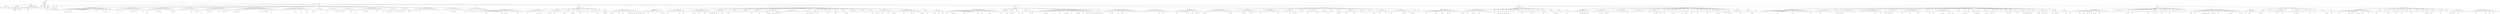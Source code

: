 digraph Tree {
	"t0" [label = "TEI"];
	"t1" [label = "teiHeader"];
	"t2" [label = "fileDesc"];
	"t3" [label = "titleStmt"];
	"t4" [label = "title"];
	"t5" [label = "author"];
	"t6" [label = "editor"];
	"t7" [label = "principal"];
	"t8" [label = "editionStmt"];
	"t9" [label = "edition"];
	"t10" [label = "respStmt"];
	"t11" [label = "name"];
	"t12" [label = "resp"];
	"t13" [label = "respStmt"];
	"t14" [label = "name"];
	"t15" [label = "resp"];
	"t16" [label = "publicationStmt"];
	"t17" [label = "publisher"];
	"t18" [label = "date"];
	"t19" [label = "availability"];
	"t20" [label = "licence"];
	"t21" [label = "idno"];
	"t22" [label = "idno"];
	"t23" [label = "idno"];
	"t24" [label = "idno"];
	"t25" [label = "idno"];
	"t26" [label = "sourceDesc"];
	"t27" [label = "profileDesc"];
	"t28" [label = "creation"];
	"t29" [label = "date"];
	"t30" [label = "langUsage"];
	"t31" [label = "language"];
	"t32" [label = "textClass"];
	"t33" [label = "keywords"];
	"t34" [label = "term"];
	"t35" [label = "text"];
	"t36" [label = "body"];
	"t37" [label = "head"];
	"t38" [label = "lb"];
	"t39" [label = "div"];
	"t40" [label = "head"];
	"t41" [label = "p"];
	"t42" [label = "ref"];
	"t43" [label = "ref"];
	"t44" [label = "ref"];
	"t45" [label = "ref"];
	"t46" [label = "ref"];
	"t47" [label = "ref"];
	"t48" [label = "div"];
	"t49" [label = "head"];
	"t50" [label = "div"];
	"t51" [label = "head"];
	"t52" [label = "sp"];
	"t53" [label = "l"];
	"t54" [label = "l"];
	"t55" [label = "l"];
	"t56" [label = "ref"];
	"t57" [label = "l"];
	"t58" [label = "l"];
	"t59" [label = "ref"];
	"t60" [label = "pb"];
	"t61" [label = "l"];
	"t62" [label = "ref"];
	"t63" [label = "l"];
	"t64" [label = "l"];
	"t65" [label = "l"];
	"t66" [label = "l"];
	"t67" [label = "l"];
	"t68" [label = "l"];
	"t69" [label = "l"];
	"t70" [label = "l"];
	"t71" [label = "l"];
	"t72" [label = "l"];
	"t73" [label = "l"];
	"t74" [label = "l"];
	"t75" [label = "l"];
	"t76" [label = "ref"];
	"t77" [label = "l"];
	"t78" [label = "l"];
	"t79" [label = "l"];
	"t80" [label = "l"];
	"t81" [label = "ref"];
	"t82" [label = "l"];
	"t83" [label = "ref"];
	"t84" [label = "l"];
	"t85" [label = "l"];
	"t86" [label = "ref"];
	"t87" [label = "l"];
	"t88" [label = "l"];
	"t89" [label = "sp"];
	"t90" [label = "l"];
	"t91" [label = "l"];
	"t92" [label = "ref"];
	"t93" [label = "l"];
	"t94" [label = "l"];
	"t95" [label = "pb"];
	"t96" [label = "l"];
	"t97" [label = "l"];
	"t98" [label = "l"];
	"t99" [label = "l"];
	"t100" [label = "l"];
	"t101" [label = "l"];
	"t102" [label = "ref"];
	"t103" [label = "ref"];
	"t104" [label = "ref"];
	"t105" [label = "l"];
	"t106" [label = "l"];
	"t107" [label = "ref"];
	"t108" [label = "l"];
	"t109" [label = "l"];
	"t110" [label = "l"];
	"t111" [label = "ref"];
	"t112" [label = "l"];
	"t113" [label = "sp"];
	"t114" [label = "l"];
	"t115" [label = "ref"];
	"t116" [label = "l"];
	"t117" [label = "l"];
	"t118" [label = "l"];
	"t119" [label = "l"];
	"t120" [label = "l"];
	"t121" [label = "l"];
	"t122" [label = "ref"];
	"t123" [label = "ref"];
	"t124" [label = "ref"];
	"t125" [label = "l"];
	"t126" [label = "l"];
	"t127" [label = "l"];
	"t128" [label = "l"];
	"t129" [label = "l"];
	"t130" [label = "l"];
	"t131" [label = "l"];
	"t132" [label = "ref"];
	"t133" [label = "l"];
	"t134" [label = "pb"];
	"t135" [label = "l"];
	"t136" [label = "sp"];
	"t137" [label = "l"];
	"t138" [label = "l"];
	"t139" [label = "l"];
	"t140" [label = "l"];
	"t141" [label = "l"];
	"t142" [label = "l"];
	"t143" [label = "l"];
	"t144" [label = "l"];
	"t145" [label = "ref"];
	"t146" [label = "l"];
	"t147" [label = "l"];
	"t148" [label = "ref"];
	"t149" [label = "l"];
	"t150" [label = "ref"];
	"t151" [label = "l"];
	"t152" [label = "sp"];
	"t153" [label = "l"];
	"t154" [label = "ref"];
	"t155" [label = "l"];
	"t156" [label = "l"];
	"t157" [label = "l"];
	"t158" [label = "l"];
	"t159" [label = "ref"];
	"t160" [label = "ref"];
	"t161" [label = "l"];
	"t162" [label = "ref"];
	"t163" [label = "l"];
	"t164" [label = "l"];
	"t165" [label = "l"];
	"t166" [label = "l"];
	"t167" [label = "pb"];
	"t168" [label = "l"];
	"t169" [label = "l"];
	"t170" [label = "l"];
	"t171" [label = "ref"];
	"t172" [label = "ref"];
	"t173" [label = "l"];
	"t174" [label = "ref"];
	"t175" [label = "l"];
	"t176" [label = "l"];
	"t177" [label = "sp"];
	"t178" [label = "l"];
	"t179" [label = "l"];
	"t180" [label = "ref"];
	"t181" [label = "l"];
	"t182" [label = "ref"];
	"t183" [label = "l"];
	"t184" [label = "ref"];
	"t185" [label = "l"];
	"t186" [label = "l"];
	"t187" [label = "l"];
	"t188" [label = "l"];
	"t189" [label = "l"];
	"t190" [label = "l"];
	"t191" [label = "l"];
	"t192" [label = "l"];
	"t193" [label = "l"];
	"t194" [label = "l"];
	"t195" [label = "l"];
	"t196" [label = "ref"];
	"t197" [label = "l"];
	"t198" [label = "ref"];
	"t199" [label = "l"];
	"t200" [label = "l"];
	"t201" [label = "ref"];
	"t202" [label = "ref"];
	"t203" [label = "pb"];
	"t204" [label = "l"];
	"t205" [label = "l"];
	"t206" [label = "l"];
	"t207" [label = "ref"];
	"t208" [label = "l"];
	"t209" [label = "l"];
	"t210" [label = "l"];
	"t211" [label = "sp"];
	"t212" [label = "l"];
	"t213" [label = "l"];
	"t214" [label = "l"];
	"t215" [label = "l"];
	"t216" [label = "l"];
	"t217" [label = "l"];
	"t218" [label = "l"];
	"t219" [label = "l"];
	"t220" [label = "l"];
	"t221" [label = "ref"];
	"t222" [label = "l"];
	"t223" [label = "l"];
	"t224" [label = "l"];
	"t225" [label = "ref"];
	"t226" [label = "l"];
	"t227" [label = "l"];
	"t228" [label = "l"];
	"t229" [label = "ref"];
	"t230" [label = "l"];
	"t231" [label = "l"];
	"t232" [label = "l"];
	"t233" [label = "pb"];
	"t234" [label = "sp"];
	"t235" [label = "l"];
	"t236" [label = "ref"];
	"t237" [label = "l"];
	"t238" [label = "l"];
	"t239" [label = "l"];
	"t240" [label = "l"];
	"t241" [label = "l"];
	"t242" [label = "sp"];
	"t243" [label = "l"];
	"t244" [label = "ref"];
	"t245" [label = "l"];
	"t246" [label = "l"];
	"t247" [label = "l"];
	"t248" [label = "l"];
	"t249" [label = "ref"];
	"t250" [label = "l"];
	"t251" [label = "l"];
	"t252" [label = "ref"];
	"t253" [label = "ref"];
	"t254" [label = "l"];
	"t255" [label = "sp"];
	"t256" [label = "l"];
	"t257" [label = "ref"];
	"t258" [label = "l"];
	"t259" [label = "ref"];
	"t260" [label = "l"];
	"t261" [label = "l"];
	"t262" [label = "l"];
	"t263" [label = "ref"];
	"t264" [label = "l"];
	"t265" [label = "ref"];
	"t266" [label = "l"];
	"t267" [label = "l"];
	"t268" [label = "pb"];
	"t269" [label = "sp"];
	"t270" [label = "l"];
	"t271" [label = "l"];
	"t272" [label = "l"];
	"t273" [label = "l"];
	"t274" [label = "ref"];
	"t275" [label = "l"];
	"t276" [label = "ref"];
	"t277" [label = "l"];
	"t278" [label = "ref"];
	"t279" [label = "l"];
	"t280" [label = "l"];
	"t281" [label = "l"];
	"t282" [label = "l"];
	"t283" [label = "l"];
	"t284" [label = "ref"];
	"t285" [label = "l"];
	"t286" [label = "l"];
	"t287" [label = "l"];
	"t288" [label = "ref"];
	"t289" [label = "l"];
	"t290" [label = "l"];
	"t291" [label = "ref"];
	"t292" [label = "sp"];
	"t293" [label = "l"];
	"t294" [label = "l"];
	"t295" [label = "ref"];
	"t296" [label = "l"];
	"t297" [label = "ref"];
	"t298" [label = "ref"];
	"t299" [label = "ref"];
	"t300" [label = "l"];
	"t301" [label = "l"];
	"t302" [label = "ref"];
	"t303" [label = "l"];
	"t304" [label = "ref"];
	"t305" [label = "ref"];
	"t306" [label = "sp"];
	"t307" [label = "l"];
	"t308" [label = "ref"];
	"t309" [label = "l"];
	"t310" [label = "l"];
	"t311" [label = "pb"];
	"t312" [label = "l"];
	"t313" [label = "l"];
	"t314" [label = "ref"];
	"t315" [label = "l"];
	"t316" [label = "ref"];
	"t317" [label = "sp"];
	"t318" [label = "l"];
	"t319" [label = "l"];
	"t320" [label = "l"];
	"t321" [label = "ref"];
	"t322" [label = "l"];
	"t323" [label = "l"];
	"t324" [label = "ref"];
	"t325" [label = "l"];
	"t326" [label = "l"];
	"t327" [label = "l"];
	"t328" [label = "l"];
	"t329" [label = "l"];
	"t330" [label = "l"];
	"t331" [label = "l"];
	"t332" [label = "l"];
	"t333" [label = "l"];
	"t334" [label = "l"];
	"t335" [label = "l"];
	"t336" [label = "sp"];
	"t337" [label = "l"];
	"t338" [label = "l"];
	"t339" [label = "l"];
	"t340" [label = "l"];
	"t341" [label = "l"];
	"t342" [label = "ref"];
	"t343" [label = "l"];
	"t344" [label = "ref"];
	"t345" [label = "l"];
	"t346" [label = "pb"];
	"t347" [label = "l"];
	"t348" [label = "l"];
	"t349" [label = "l"];
	"t350" [label = "l"];
	"t351" [label = "l"];
	"t352" [label = "ref"];
	"t353" [label = "ref"];
	"t354" [label = "sp"];
	"t355" [label = "l"];
	"t356" [label = "l"];
	"t357" [label = "l"];
	"t358" [label = "ref"];
	"t359" [label = "l"];
	"t360" [label = "ref"];
	"t361" [label = "l"];
	"t362" [label = "ref"];
	"t363" [label = "ref"];
	"t364" [label = "l"];
	"t365" [label = "l"];
	"t366" [label = "ref"];
	"t367" [label = "l"];
	"t368" [label = "l"];
	"t369" [label = "l"];
	"t370" [label = "l"];
	"t371" [label = "l"];
	"t372" [label = "div"];
	"t373" [label = "pb"];
	"t374" [label = "head"];
	"t375" [label = "div"];
	"t376" [label = "head"];
	"t377" [label = "sp"];
	"t378" [label = "l"];
	"t379" [label = "l"];
	"t380" [label = "l"];
	"t381" [label = "l"];
	"t382" [label = "l"];
	"t383" [label = "ref"];
	"t384" [label = "l"];
	"t385" [label = "l"];
	"t386" [label = "l"];
	"t387" [label = "l"];
	"t388" [label = "l"];
	"t389" [label = "l"];
	"t390" [label = "l"];
	"t391" [label = "l"];
	"t392" [label = "pb"];
	"t393" [label = "l"];
	"t394" [label = "l"];
	"t395" [label = "ref"];
	"t396" [label = "ref"];
	"t397" [label = "l"];
	"t398" [label = "l"];
	"t399" [label = "l"];
	"t400" [label = "l"];
	"t401" [label = "l"];
	"t402" [label = "l"];
	"t403" [label = "ref"];
	"t404" [label = "l"];
	"t405" [label = "l"];
	"t406" [label = "l"];
	"t407" [label = "sp"];
	"t408" [label = "l"];
	"t409" [label = "l"];
	"t410" [label = "ref"];
	"t411" [label = "l"];
	"t412" [label = "l"];
	"t413" [label = "l"];
	"t414" [label = "l"];
	"t415" [label = "l"];
	"t416" [label = "ref"];
	"t417" [label = "l"];
	"t418" [label = "ref"];
	"t419" [label = "ref"];
	"t420" [label = "l"];
	"t421" [label = "l"];
	"t422" [label = "l"];
	"t423" [label = "l"];
	"t424" [label = "sp"];
	"t425" [label = "l"];
	"t426" [label = "pb"];
	"t427" [label = "l"];
	"t428" [label = "ref"];
	"t429" [label = "l"];
	"t430" [label = "l"];
	"t431" [label = "ref"];
	"t432" [label = "l"];
	"t433" [label = "l"];
	"t434" [label = "l"];
	"t435" [label = "l"];
	"t436" [label = "sp"];
	"t437" [label = "l"];
	"t438" [label = "ref"];
	"t439" [label = "l"];
	"t440" [label = "l"];
	"t441" [label = "l"];
	"t442" [label = "sp"];
	"t443" [label = "l"];
	"t444" [label = "ref"];
	"t445" [label = "l"];
	"t446" [label = "ref"];
	"t447" [label = "sp"];
	"t448" [label = "l"];
	"t449" [label = "l"];
	"t450" [label = "sp"];
	"t451" [label = "l"];
	"t452" [label = "ref"];
	"t453" [label = "l"];
	"t454" [label = "sp"];
	"t455" [label = "l"];
	"t456" [label = "l"];
	"t457" [label = "sp"];
	"t458" [label = "l"];
	"t459" [label = "pb"];
	"t460" [label = "l"];
	"t461" [label = "sp"];
	"t462" [label = "l"];
	"t463" [label = "l"];
	"t464" [label = "sp"];
	"t465" [label = "l"];
	"t466" [label = "l"];
	"t467" [label = "ref"];
	"t468" [label = "sp"];
	"t469" [label = "l"];
	"t470" [label = "l"];
	"t471" [label = "sp"];
	"t472" [label = "l"];
	"t473" [label = "l"];
	"t474" [label = "ref"];
	"t475" [label = "ref"];
	"t476" [label = "l"];
	"t477" [label = "l"];
	"t478" [label = "sp"];
	"t479" [label = "l"];
	"t480" [label = "ref"];
	"t481" [label = "l"];
	"t482" [label = "ref"];
	"t483" [label = "l"];
	"t484" [label = "l"];
	"t485" [label = "l"];
	"t486" [label = "ref"];
	"t487" [label = "l"];
	"t488" [label = "l"];
	"t489" [label = "ref"];
	"t490" [label = "l"];
	"t491" [label = "l"];
	"t492" [label = "l"];
	"t493" [label = "ref"];
	"t494" [label = "l"];
	"t495" [label = "ref"];
	"t496" [label = "pb"];
	"t497" [label = "l"];
	"t498" [label = "l"];
	"t499" [label = "l"];
	"t500" [label = "ref"];
	"t501" [label = "ref"];
	"t502" [label = "l"];
	"t503" [label = "ref"];
	"t504" [label = "ref"];
	"t505" [label = "l"];
	"t506" [label = "ref"];
	"t507" [label = "div"];
	"t508" [label = "head"];
	"t509" [label = "sp"];
	"t510" [label = "l"];
	"t511" [label = "l"];
	"t512" [label = "ref"];
	"t513" [label = "l"];
	"t514" [label = "l"];
	"t515" [label = "ref"];
	"t516" [label = "l"];
	"t517" [label = "l"];
	"t518" [label = "l"];
	"t519" [label = "l"];
	"t520" [label = "l"];
	"t521" [label = "l"];
	"t522" [label = "l"];
	"t523" [label = "pb"];
	"t524" [label = "l"];
	"t525" [label = "ref"];
	"t526" [label = "sp"];
	"t527" [label = "l"];
	"t528" [label = "l"];
	"t529" [label = "ref"];
	"t530" [label = "l"];
	"t531" [label = "l"];
	"t532" [label = "l"];
	"t533" [label = "l"];
	"t534" [label = "l"];
	"t535" [label = "l"];
	"t536" [label = "ref"];
	"t537" [label = "l"];
	"t538" [label = "l"];
	"t539" [label = "ref"];
	"t540" [label = "l"];
	"t541" [label = "l"];
	"t542" [label = "sp"];
	"t543" [label = "l"];
	"t544" [label = "l"];
	"t545" [label = "l"];
	"t546" [label = "ref"];
	"t547" [label = "l"];
	"t548" [label = "ref"];
	"t549" [label = "l"];
	"t550" [label = "l"];
	"t551" [label = "ref"];
	"t552" [label = "l"];
	"t553" [label = "l"];
	"t554" [label = "l"];
	"t555" [label = "ref"];
	"t556" [label = "l"];
	"t557" [label = "l"];
	"t558" [label = "l"];
	"t559" [label = "pb"];
	"t560" [label = "sp"];
	"t561" [label = "l"];
	"t562" [label = "ref"];
	"t563" [label = "ref"];
	"t564" [label = "l"];
	"t565" [label = "ref"];
	"t566" [label = "l"];
	"t567" [label = "ref"];
	"t568" [label = "l"];
	"t569" [label = "ref"];
	"t570" [label = "l"];
	"t571" [label = "l"];
	"t572" [label = "ref"];
	"t573" [label = "l"];
	"t574" [label = "l"];
	"t575" [label = "sp"];
	"t576" [label = "l"];
	"t577" [label = "ref"];
	"t578" [label = "l"];
	"t579" [label = "l"];
	"t580" [label = "l"];
	"t581" [label = "l"];
	"t582" [label = "l"];
	"t583" [label = "sp"];
	"t584" [label = "l"];
	"t585" [label = "l"];
	"t586" [label = "l"];
	"t587" [label = "l"];
	"t588" [label = "l"];
	"t589" [label = "l"];
	"t590" [label = "sp"];
	"t591" [label = "l"];
	"t592" [label = "ref"];
	"t593" [label = "l"];
	"t594" [label = "l"];
	"t595" [label = "l"];
	"t596" [label = "l"];
	"t597" [label = "pb"];
	"t598" [label = "l"];
	"t599" [label = "sp"];
	"t600" [label = "l"];
	"t601" [label = "l"];
	"t602" [label = "l"];
	"t603" [label = "ref"];
	"t604" [label = "l"];
	"t605" [label = "ref"];
	"t606" [label = "l"];
	"t607" [label = "l"];
	"t608" [label = "ref"];
	"t609" [label = "l"];
	"t610" [label = "ref"];
	"t611" [label = "l"];
	"t612" [label = "ref"];
	"t613" [label = "ref"];
	"t614" [label = "ref"];
	"t615" [label = "l"];
	"t616" [label = "l"];
	"t617" [label = "sp"];
	"t618" [label = "l"];
	"t619" [label = "l"];
	"t620" [label = "l"];
	"t621" [label = "l"];
	"t622" [label = "l"];
	"t623" [label = "l"];
	"t624" [label = "l"];
	"t625" [label = "l"];
	"t626" [label = "l"];
	"t627" [label = "l"];
	"t628" [label = "sp"];
	"t629" [label = "l"];
	"t630" [label = "l"];
	"t631" [label = "l"];
	"t632" [label = "l"];
	"t633" [label = "pb"];
	"t634" [label = "l"];
	"t635" [label = "ref"];
	"t636" [label = "ref"];
	"t637" [label = "l"];
	"t638" [label = "ref"];
	"t639" [label = "sp"];
	"t640" [label = "l"];
	"t641" [label = "l"];
	"t642" [label = "ref"];
	"t643" [label = "sp"];
	"t644" [label = "l"];
	"t645" [label = "ref"];
	"t646" [label = "l"];
	"t647" [label = "sp"];
	"t648" [label = "l"];
	"t649" [label = "l"];
	"t650" [label = "sp"];
	"t651" [label = "l"];
	"t652" [label = "l"];
	"t653" [label = "ref"];
	"t654" [label = "sp"];
	"t655" [label = "l"];
	"t656" [label = "l"];
	"t657" [label = "sp"];
	"t658" [label = "l"];
	"t659" [label = "l"];
	"t660" [label = "ref"];
	"t661" [label = "l"];
	"t662" [label = "l"];
	"t663" [label = "sp"];
	"t664" [label = "l"];
	"t665" [label = "l"];
	"t666" [label = "l"];
	"t667" [label = "ref"];
	"t668" [label = "l"];
	"t669" [label = "pb"];
	"t670" [label = "sp"];
	"t671" [label = "l"];
	"t672" [label = "l"];
	"t673" [label = "l"];
	"t674" [label = "l"];
	"t675" [label = "l"];
	"t676" [label = "l"];
	"t677" [label = "sp"];
	"t678" [label = "l"];
	"t679" [label = "l"];
	"t680" [label = "l"];
	"t681" [label = "l"];
	"t682" [label = "sp"];
	"t683" [label = "l"];
	"t684" [label = "l"];
	"t685" [label = "l"];
	"t686" [label = "ref"];
	"t687" [label = "l"];
	"t688" [label = "sp"];
	"t689" [label = "l"];
	"t690" [label = "ref"];
	"t691" [label = "l"];
	"t692" [label = "ref"];
	"t693" [label = "l"];
	"t694" [label = "l"];
	"t695" [label = "ref"];
	"t696" [label = "l"];
	"t697" [label = "l"];
	"t698" [label = "l"];
	"t699" [label = "ref"];
	"t700" [label = "l"];
	"t701" [label = "l"];
	"t702" [label = "l"];
	"t703" [label = "ref"];
	"t704" [label = "pb"];
	"t705" [label = "sp"];
	"t706" [label = "l"];
	"t707" [label = "l"];
	"t708" [label = "l"];
	"t709" [label = "l"];
	"t710" [label = "l"];
	"t711" [label = "ref"];
	"t712" [label = "l"];
	"t713" [label = "l"];
	"t714" [label = "l"];
	"t715" [label = "l"];
	"t716" [label = "ref"];
	"t717" [label = "l"];
	"t718" [label = "ref"];
	"t719" [label = "l"];
	"t720" [label = "l"];
	"t721" [label = "l"];
	"t722" [label = "l"];
	"t723" [label = "ref"];
	"t724" [label = "sp"];
	"t725" [label = "l"];
	"t726" [label = "ref"];
	"t727" [label = "l"];
	"t728" [label = "l"];
	"t729" [label = "ref"];
	"t730" [label = "l"];
	"t731" [label = "sp"];
	"t732" [label = "l"];
	"t733" [label = "l"];
	"t734" [label = "l"];
	"t735" [label = "ref"];
	"t736" [label = "l"];
	"t737" [label = "l"];
	"t738" [label = "pb"];
	"t739" [label = "l"];
	"t740" [label = "l"];
	"t741" [label = "ref"];
	"t742" [label = "l"];
	"t743" [label = "div"];
	"t744" [label = "head"];
	"t745" [label = "div"];
	"t746" [label = "head"];
	"t747" [label = "sp"];
	"t748" [label = "l"];
	"t749" [label = "ref"];
	"t750" [label = "l"];
	"t751" [label = "l"];
	"t752" [label = "l"];
	"t753" [label = "ref"];
	"t754" [label = "l"];
	"t755" [label = "ref"];
	"t756" [label = "l"];
	"t757" [label = "l"];
	"t758" [label = "l"];
	"t759" [label = "l"];
	"t760" [label = "l"];
	"t761" [label = "pb"];
	"t762" [label = "l"];
	"t763" [label = "l"];
	"t764" [label = "l"];
	"t765" [label = "l"];
	"t766" [label = "l"];
	"t767" [label = "l"];
	"t768" [label = "l"];
	"t769" [label = "ref"];
	"t770" [label = "l"];
	"t771" [label = "l"];
	"t772" [label = "ref"];
	"t773" [label = "l"];
	"t774" [label = "l"];
	"t775" [label = "l"];
	"t776" [label = "l"];
	"t777" [label = "ref"];
	"t778" [label = "l"];
	"t779" [label = "l"];
	"t780" [label = "l"];
	"t781" [label = "l"];
	"t782" [label = "l"];
	"t783" [label = "pb"];
	"t784" [label = "sp"];
	"t785" [label = "l"];
	"t786" [label = "ref"];
	"t787" [label = "l"];
	"t788" [label = "l"];
	"t789" [label = "l"];
	"t790" [label = "ref"];
	"t791" [label = "sp"];
	"t792" [label = "l"];
	"t793" [label = "l"];
	"t794" [label = "ref"];
	"t795" [label = "l"];
	"t796" [label = "ref"];
	"t797" [label = "sp"];
	"t798" [label = "l"];
	"t799" [label = "l"];
	"t800" [label = "l"];
	"t801" [label = "ref"];
	"t802" [label = "sp"];
	"t803" [label = "l"];
	"t804" [label = "l"];
	"t805" [label = "ref"];
	"t806" [label = "l"];
	"t807" [label = "l"];
	"t808" [label = "l"];
	"t809" [label = "l"];
	"t810" [label = "ref"];
	"t811" [label = "l"];
	"t812" [label = "ref"];
	"t813" [label = "l"];
	"t814" [label = "sp"];
	"t815" [label = "l"];
	"t816" [label = "l"];
	"t817" [label = "l"];
	"t818" [label = "l"];
	"t819" [label = "l"];
	"t820" [label = "l"];
	"t821" [label = "ref"];
	"t822" [label = "ref"];
	"t823" [label = "l"];
	"t824" [label = "l"];
	"t825" [label = "l"];
	"t826" [label = "l"];
	"t827" [label = "l"];
	"t828" [label = "l"];
	"t829" [label = "l"];
	"t830" [label = "pb"];
	"t831" [label = "l"];
	"t832" [label = "l"];
	"t833" [label = "l"];
	"t834" [label = "ref"];
	"t835" [label = "l"];
	"t836" [label = "ref"];
	"t837" [label = "l"];
	"t838" [label = "l"];
	"t839" [label = "ref"];
	"t840" [label = "l"];
	"t841" [label = "l"];
	"t842" [label = "l"];
	"t843" [label = "ref"];
	"t844" [label = "l"];
	"t845" [label = "ref"];
	"t846" [label = "l"];
	"t847" [label = "l"];
	"t848" [label = "ref"];
	"t849" [label = "l"];
	"t850" [label = "l"];
	"t851" [label = "ref"];
	"t852" [label = "l"];
	"t853" [label = "ref"];
	"t854" [label = "l"];
	"t855" [label = "ref"];
	"t856" [label = "l"];
	"t857" [label = "ref"];
	"t858" [label = "l"];
	"t859" [label = "ref"];
	"t860" [label = "ref"];
	"t861" [label = "ref"];
	"t862" [label = "l"];
	"t863" [label = "ref"];
	"t864" [label = "sp"];
	"t865" [label = "l"];
	"t866" [label = "l"];
	"t867" [label = "sp"];
	"t868" [label = "l"];
	"t869" [label = "ref"];
	"t870" [label = "l"];
	"t871" [label = "l"];
	"t872" [label = "l"];
	"t873" [label = "l"];
	"t874" [label = "ref"];
	"t875" [label = "l"];
	"t876" [label = "pb"];
	"t877" [label = "l"];
	"t878" [label = "l"];
	"t879" [label = "l"];
	"t880" [label = "ref"];
	"t881" [label = "l"];
	"t882" [label = "l"];
	"t883" [label = "ref"];
	"t884" [label = "l"];
	"t885" [label = "l"];
	"t886" [label = "l"];
	"t887" [label = "l"];
	"t888" [label = "l"];
	"t889" [label = "l"];
	"t890" [label = "l"];
	"t891" [label = "l"];
	"t892" [label = "l"];
	"t893" [label = "sp"];
	"t894" [label = "l"];
	"t895" [label = "l"];
	"t896" [label = "l"];
	"t897" [label = "l"];
	"t898" [label = "l"];
	"t899" [label = "l"];
	"t900" [label = "l"];
	"t901" [label = "l"];
	"t902" [label = "l"];
	"t903" [label = "l"];
	"t904" [label = "pb"];
	"t905" [label = "l"];
	"t906" [label = "l"];
	"t907" [label = "ref"];
	"t908" [label = "l"];
	"t909" [label = "l"];
	"t910" [label = "l"];
	"t911" [label = "l"];
	"t912" [label = "div"];
	"t913" [label = "head"];
	"t914" [label = "sp"];
	"t915" [label = "l"];
	"t916" [label = "l"];
	"t917" [label = "l"];
	"t918" [label = "ref"];
	"t919" [label = "l"];
	"t920" [label = "l"];
	"t921" [label = "l"];
	"t922" [label = "l"];
	"t923" [label = "l"];
	"t924" [label = "ref"];
	"t925" [label = "l"];
	"t926" [label = "ref"];
	"t927" [label = "l"];
	"t928" [label = "l"];
	"t929" [label = "pb"];
	"t930" [label = "l"];
	"t931" [label = "l"];
	"t932" [label = "ref"];
	"t933" [label = "l"];
	"t934" [label = "ref"];
	"t935" [label = "l"];
	"t936" [label = "l"];
	"t937" [label = "sp"];
	"t938" [label = "l"];
	"t939" [label = "ref"];
	"t940" [label = "l"];
	"t941" [label = "ref"];
	"t942" [label = "l"];
	"t943" [label = "l"];
	"t944" [label = "l"];
	"t945" [label = "l"];
	"t946" [label = "l"];
	"t947" [label = "l"];
	"t948" [label = "l"];
	"t949" [label = "l"];
	"t950" [label = "l"];
	"t951" [label = "l"];
	"t952" [label = "l"];
	"t953" [label = "l"];
	"t954" [label = "ref"];
	"t955" [label = "l"];
	"t956" [label = "ref"];
	"t957" [label = "l"];
	"t958" [label = "sp"];
	"t959" [label = "l"];
	"t960" [label = "l"];
	"t961" [label = "l"];
	"t962" [label = "l"];
	"t963" [label = "l"];
	"t964" [label = "ref"];
	"t965" [label = "l"];
	"t966" [label = "pb"];
	"t967" [label = "l"];
	"t968" [label = "l"];
	"t969" [label = "l"];
	"t970" [label = "ref"];
	"t971" [label = "l"];
	"t972" [label = "l"];
	"t973" [label = "l"];
	"t974" [label = "sp"];
	"t975" [label = "l"];
	"t976" [label = "l"];
	"t977" [label = "ref"];
	"t978" [label = "l"];
	"t979" [label = "l"];
	"t980" [label = "l"];
	"t981" [label = "l"];
	"t982" [label = "l"];
	"t983" [label = "l"];
	"t984" [label = "l"];
	"t985" [label = "l"];
	"t986" [label = "l"];
	"t987" [label = "ref"];
	"t988" [label = "l"];
	"t989" [label = "sp"];
	"t990" [label = "l"];
	"t991" [label = "l"];
	"t992" [label = "l"];
	"t993" [label = "l"];
	"t994" [label = "l"];
	"t995" [label = "ref"];
	"t996" [label = "l"];
	"t997" [label = "l"];
	"t998" [label = "pb"];
	"t999" [label = "l"];
	"t1000" [label = "ref"];
	"t1001" [label = "sp"];
	"t1002" [label = "l"];
	"t1003" [label = "l"];
	"t1004" [label = "l"];
	"t1005" [label = "l"];
	"t1006" [label = "sp"];
	"t1007" [label = "l"];
	"t1008" [label = "l"];
	"t1009" [label = "ref"];
	"t1010" [label = "l"];
	"t1011" [label = "l"];
	"t1012" [label = "l"];
	"t1013" [label = "l"];
	"t1014" [label = "l"];
	"t1015" [label = "ref"];
	"t1016" [label = "l"];
	"t1017" [label = "sp"];
	"t1018" [label = "l"];
	"t1019" [label = "l"];
	"t1020" [label = "l"];
	"t1021" [label = "l"];
	"t1022" [label = "ref"];
	"t1023" [label = "sp"];
	"t1024" [label = "l"];
	"t1025" [label = "ref"];
	"t1026" [label = "l"];
	"t1027" [label = "l"];
	"t1028" [label = "l"];
	"t1029" [label = "sp"];
	"t1030" [label = "l"];
	"t1031" [label = "l"];
	"t1032" [label = "ref"];
	"t1033" [label = "pb"];
	"t1034" [label = "l"];
	"t1035" [label = "l"];
	"t1036" [label = "sp"];
	"t1037" [label = "l"];
	"t1038" [label = "l"];
	"t1039" [label = "ref"];
	"t1040" [label = "l"];
	"t1041" [label = "l"];
	"t1042" [label = "l"];
	"t1043" [label = "l"];
	"t1044" [label = "ref"];
	"t1045" [label = "l"];
	"t1046" [label = "l"];
	"t1047" [label = "sp"];
	"t1048" [label = "l"];
	"t1049" [label = "l"];
	"t1050" [label = "l"];
	"t1051" [label = "l"];
	"t1052" [label = "sp"];
	"t1053" [label = "l"];
	"t1054" [label = "l"];
	"t1055" [label = "l"];
	"t1056" [label = "l"];
	"t1057" [label = "ref"];
	"t1058" [label = "sp"];
	"t1059" [label = "l"];
	"t1060" [label = "l"];
	"t1061" [label = "l"];
	"t1062" [label = "ref"];
	"t1063" [label = "l"];
	"t1064" [label = "l"];
	"t1065" [label = "l"];
	"t1066" [label = "pb"];
	"t1067" [label = "l"];
	"t1068" [label = "l"];
	"t1069" [label = "sp"];
	"t1070" [label = "l"];
	"t1071" [label = "ref"];
	"t1072" [label = "l"];
	"t1073" [label = "l"];
	"t1074" [label = "l"];
	"t1075" [label = "l"];
	"t1076" [label = "l"];
	"t1077" [label = "l"];
	"t1078" [label = "ref"];
	"t1079" [label = "l"];
	"t1080" [label = "ref"];
	"t1081" [label = "l"];
	"t1082" [label = "l"];
	"t1083" [label = "l"];
	"t1084" [label = "l"];
	"t1085" [label = "ref"];
	"t1086" [label = "ref"];
	"t1087" [label = "sp"];
	"t1088" [label = "l"];
	"t1089" [label = "l"];
	"t1090" [label = "sp"];
	"t1091" [label = "l"];
	"t1092" [label = "l"];
	"t1093" [label = "div"];
	"t1094" [label = "pb"];
	"t1095" [label = "head"];
	"t1096" [label = "div"];
	"t1097" [label = "head"];
	"t1098" [label = "sp"];
	"t1099" [label = "l"];
	"t1100" [label = "l"];
	"t1101" [label = "l"];
	"t1102" [label = "ref"];
	"t1103" [label = "l"];
	"t1104" [label = "l"];
	"t1105" [label = "l"];
	"t1106" [label = "l"];
	"t1107" [label = "l"];
	"t1108" [label = "ref"];
	"t1109" [label = "l"];
	"t1110" [label = "l"];
	"t1111" [label = "l"];
	"t1112" [label = "ref"];
	"t1113" [label = "l"];
	"t1114" [label = "l"];
	"t1115" [label = "l"];
	"t1116" [label = "ref"];
	"t1117" [label = "l"];
	"t1118" [label = "pb"];
	"t1119" [label = "l"];
	"t1120" [label = "l"];
	"t1121" [label = "l"];
	"t1122" [label = "l"];
	"t1123" [label = "l"];
	"t1124" [label = "sp"];
	"t1125" [label = "l"];
	"t1126" [label = "ref"];
	"t1127" [label = "l"];
	"t1128" [label = "ref"];
	"t1129" [label = "l"];
	"t1130" [label = "l"];
	"t1131" [label = "ref"];
	"t1132" [label = "l"];
	"t1133" [label = "l"];
	"t1134" [label = "l"];
	"t1135" [label = "ref"];
	"t1136" [label = "ref"];
	"t1137" [label = "l"];
	"t1138" [label = "l"];
	"t1139" [label = "l"];
	"t1140" [label = "ref"];
	"t1141" [label = "l"];
	"t1142" [label = "l"];
	"t1143" [label = "l"];
	"t1144" [label = "l"];
	"t1145" [label = "l"];
	"t1146" [label = "l"];
	"t1147" [label = "sp"];
	"t1148" [label = "l"];
	"t1149" [label = "l"];
	"t1150" [label = "ref"];
	"t1151" [label = "sp"];
	"t1152" [label = "l"];
	"t1153" [label = "l"];
	"t1154" [label = "pb"];
	"t1155" [label = "sp"];
	"t1156" [label = "l"];
	"t1157" [label = "l"];
	"t1158" [label = "ref"];
	"t1159" [label = "ref"];
	"t1160" [label = "sp"];
	"t1161" [label = "l"];
	"t1162" [label = "ref"];
	"t1163" [label = "ref"];
	"t1164" [label = "l"];
	"t1165" [label = "sp"];
	"t1166" [label = "l"];
	"t1167" [label = "ref"];
	"t1168" [label = "l"];
	"t1169" [label = "sp"];
	"t1170" [label = "l"];
	"t1171" [label = "l"];
	"t1172" [label = "sp"];
	"t1173" [label = "l"];
	"t1174" [label = "l"];
	"t1175" [label = "sp"];
	"t1176" [label = "l"];
	"t1177" [label = "sp"];
	"t1178" [label = "l"];
	"t1179" [label = "ref"];
	"t1180" [label = "l"];
	"t1181" [label = "sp"];
	"t1182" [label = "l"];
	"t1183" [label = "l"];
	"t1184" [label = "sp"];
	"t1185" [label = "l"];
	"t1186" [label = "sp"];
	"t1187" [label = "l"];
	"t1188" [label = "ref"];
	"t1189" [label = "pb"];
	"t1190" [label = "l"];
	"t1191" [label = "l"];
	"t1192" [label = "sp"];
	"t1193" [label = "l"];
	"t1194" [label = "l"];
	"t1195" [label = "sp"];
	"t1196" [label = "l"];
	"t1197" [label = "l"];
	"t1198" [label = "ref"];
	"t1199" [label = "l"];
	"t1200" [label = "l"];
	"t1201" [label = "sp"];
	"t1202" [label = "l"];
	"t1203" [label = "l"];
	"t1204" [label = "l"];
	"t1205" [label = "l"];
	"t1206" [label = "ref"];
	"t1207" [label = "sp"];
	"t1208" [label = "l"];
	"t1209" [label = "ref"];
	"t1210" [label = "l"];
	"t1211" [label = "l"];
	"t1212" [label = "l"];
	"t1213" [label = "sp"];
	"t1214" [label = "l"];
	"t1215" [label = "l"];
	"t1216" [label = "ref"];
	"t1217" [label = "l"];
	"t1218" [label = "l"];
	"t1219" [label = "div"];
	"t1220" [label = "pb"];
	"t1221" [label = "head"];
	"t1222" [label = "sp"];
	"t1223" [label = "l"];
	"t1224" [label = "l"];
	"t1225" [label = "l"];
	"t1226" [label = "l"];
	"t1227" [label = "l"];
	"t1228" [label = "ref"];
	"t1229" [label = "l"];
	"t1230" [label = "ref"];
	"t1231" [label = "l"];
	"t1232" [label = "ref"];
	"t1233" [label = "ref"];
	"t1234" [label = "l"];
	"t1235" [label = "ref"];
	"t1236" [label = "l"];
	"t1237" [label = "l"];
	"t1238" [label = "sp"];
	"t1239" [label = "l"];
	"t1240" [label = "l"];
	"t1241" [label = "l"];
	"t1242" [label = "l"];
	"t1243" [label = "l"];
	"t1244" [label = "ref"];
	"t1245" [label = "l"];
	"t1246" [label = "ref"];
	"t1247" [label = "l"];
	"t1248" [label = "l"];
	"t1249" [label = "pb"];
	"t1250" [label = "l"];
	"t1251" [label = "ref"];
	"t1252" [label = "l"];
	"t1253" [label = "sp"];
	"t1254" [label = "l"];
	"t1255" [label = "l"];
	"t1256" [label = "l"];
	"t1257" [label = "l"];
	"t1258" [label = "l"];
	"t1259" [label = "l"];
	"t1260" [label = "l"];
	"t1261" [label = "l"];
	"t1262" [label = "l"];
	"t1263" [label = "ref"];
	"t1264" [label = "l"];
	"t1265" [label = "sp"];
	"t1266" [label = "l"];
	"t1267" [label = "l"];
	"t1268" [label = "l"];
	"t1269" [label = "l"];
	"t1270" [label = "l"];
	"t1271" [label = "l"];
	"t1272" [label = "l"];
	"t1273" [label = "l"];
	"t1274" [label = "sp"];
	"t1275" [label = "l"];
	"t1276" [label = "l"];
	"t1277" [label = "l"];
	"t1278" [label = "l"];
	"t1279" [label = "l"];
	"t1280" [label = "pb"];
	"t1281" [label = "l"];
	"t1282" [label = "ref"];
	"t1283" [label = "l"];
	"t1284" [label = "l"];
	"t1285" [label = "ref"];
	"t1286" [label = "sp"];
	"t1287" [label = "l"];
	"t1288" [label = "l"];
	"t1289" [label = "ref"];
	"t1290" [label = "sp"];
	"t1291" [label = "l"];
	"t1292" [label = "l"];
	"t1293" [label = "sp"];
	"t1294" [label = "l"];
	"t1295" [label = "l"];
	"t1296" [label = "ref"];
	"t1297" [label = "sp"];
	"t1298" [label = "l"];
	"t1299" [label = "ref"];
	"t1300" [label = "l"];
	"t1301" [label = "sp"];
	"t1302" [label = "l"];
	"t1303" [label = "l"];
	"t1304" [label = "sp"];
	"t1305" [label = "l"];
	"t1306" [label = "ref"];
	"t1307" [label = "l"];
	"t1308" [label = "sp"];
	"t1309" [label = "l"];
	"t1310" [label = "ref"];
	"t1311" [label = "l"];
	"t1312" [label = "sp"];
	"t1313" [label = "l"];
	"t1314" [label = "l"];
	"t1315" [label = "pb"];
	"t1316" [label = "l"];
	"t1317" [label = "l"];
	"t1318" [label = "sp"];
	"t1319" [label = "l"];
	"t1320" [label = "ref"];
	"t1321" [label = "l"];
	"t1322" [label = "sp"];
	"t1323" [label = "l"];
	"t1324" [label = "l"];
	"t1325" [label = "sp"];
	"t1326" [label = "l"];
	"t1327" [label = "sp"];
	"t1328" [label = "l"];
	"t1329" [label = "ref"];
	"t1330" [label = "sp"];
	"t1331" [label = "l"];
	"t1332" [label = "l"];
	"t1333" [label = "sp"];
	"t1334" [label = "l"];
	"t1335" [label = "l"];
	"t1336" [label = "sp"];
	"t1337" [label = "l"];
	"t1338" [label = "ref"];
	"t1339" [label = "l"];
	"t1340" [label = "ref"];
	"t1341" [label = "sp"];
	"t1342" [label = "l"];
	"t1343" [label = "sp"];
	"t1344" [label = "l"];
	"t1345" [label = "sp"];
	"t1346" [label = "l"];
	"t1347" [label = "l"];
	"t1348" [label = "ref"];
	"t1349" [label = "pb"];
	"t1350" [label = "sp"];
	"t1351" [label = "l"];
	"t1352" [label = "ref"];
	"t1353" [label = "ref"];
	"t1354" [label = "l"];
	"t1355" [label = "sp"];
	"t1356" [label = "l"];
	"t1357" [label = "l"];
	"t1358" [label = "l"];
	"t1359" [label = "l"];
	"t1360" [label = "l"];
	"t1361" [label = "ref"];
	"t1362" [label = "l"];
	"t1363" [label = "sp"];
	"t1364" [label = "l"];
	"t1365" [label = "l"];
	"t1366" [label = "l"];
	"t1367" [label = "l"];
	"t1368" [label = "l"];
	"t1369" [label = "ref"];
	"t1370" [label = "l"];
	"t1371" [label = "sp"];
	"t1372" [label = "l"];
	"t1373" [label = "l"];
	"t1374" [label = "div"];
	"t1375" [label = "pb"];
	"t1376" [label = "head"];
	"t1377" [label = "sp"];
	"t1378" [label = "l"];
	"t1379" [label = "l"];
	"t1380" [label = "l"];
	"t1381" [label = "l"];
	"t1382" [label = "l"];
	"t1383" [label = "l"];
	"t1384" [label = "l"];
	"t1385" [label = "l"];
	"t1386" [label = "l"];
	"t1387" [label = "l"];
	"t1388" [label = "ref"];
	"t1389" [label = "l"];
	"t1390" [label = "l"];
	"t1391" [label = "l"];
	"t1392" [label = "l"];
	"t1393" [label = "l"];
	"t1394" [label = "l"];
	"t1395" [label = "l"];
	"t1396" [label = "l"];
	"t1397" [label = "pb"];
	"t1398" [label = "l"];
	"t1399" [label = "l"];
	"t1400" [label = "l"];
	"t1401" [label = "l"];
	"t1402" [label = "l"];
	"t1403" [label = "l"];
	"t1404" [label = "l"];
	"t1405" [label = "l"];
	"t1406" [label = "l"];
	"t1407" [label = "ref"];
	"t1408" [label = "l"];
	"t1409" [label = "sp"];
	"t1410" [label = "l"];
	"t1411" [label = "l"];
	"t1412" [label = "l"];
	"t1413" [label = "l"];
	"t1414" [label = "ref"];
	"t1415" [label = "l"];
	"t1416" [label = "l"];
	"t1417" [label = "l"];
	"t1418" [label = "l"];
	"t1419" [label = "l"];
	"t1420" [label = "l"];
	"t1421" [label = "sp"];
	"t1422" [label = "l"];
	"t1423" [label = "l"];
	"t1424" [label = "sp"];
	"t1425" [label = "l"];
	"t1426" [label = "ref"];
	"t1427" [label = "l"];
	"t1428" [label = "ref"];
	"t1429" [label = "pb"];
	"t1430" [label = "l"];
	"t1431" [label = "ref"];
	"t1432" [label = "l"];
	"t1433" [label = "l"];
	"t1434" [label = "l"];
	"t1435" [label = "l"];
	"t1436" [label = "l"];
	"t1437" [label = "l"];
	"t1438" [label = "l"];
	"t1439" [label = "sp"];
	"t1440" [label = "l"];
	"t1441" [label = "l"];
	"t1442" [label = "l"];
	"t1443" [label = "l"];
	"t1444" [label = "l"];
	"t1445" [label = "l"];
	"t1446" [label = "l"];
	"t1447" [label = "l"];
	"t1448" [label = "l"];
	"t1449" [label = "l"];
	"t1450" [label = "ref"];
	"t1451" [label = "l"];
	"t1452" [label = "l"];
	"t1453" [label = "l"];
	"t1454" [label = "ref"];
	"t1455" [label = "l"];
	"t1456" [label = "sp"];
	"t1457" [label = "l"];
	"t1458" [label = "ref"];
	"t1459" [label = "l"];
	"t1460" [label = "ref"];
	"t1461" [label = "l"];
	"t1462" [label = "l"];
	"t1463" [label = "ref"];
	"t1464" [label = "pb"];
	"t1465" [label = "l"];
	"t1466" [label = "ref"];
	"t1467" [label = "l"];
	"t1468" [label = "l"];
	"t1469" [label = "l"];
	"t1470" [label = "sp"];
	"t1471" [label = "l"];
	"t1472" [label = "l"];
	"t1473" [label = "ref"];
	"t1474" [label = "l"];
	"t1475" [label = "l"];
	"t1476" [label = "l"];
	"t1477" [label = "l"];
	"t1478" [label = "ref"];
	"t1479" [label = "l"];
	"t1480" [label = "l"];
	"t1481" [label = "l"];
	"t1482" [label = "l"];
	"t1483" [label = "ref"];
	"t1484" [label = "l"];
	"t1485" [label = "l"];
	"t1486" [label = "sp"];
	"t1487" [label = "l"];
	"t1488" [label = "l"];
	"t1489" [label = "l"];
	"t1490" [label = "l"];
	"t1491" [label = "ref"];
	"t1492" [label = "sp"];
	"t1493" [label = "l"];
	"t1494" [label = "l"];
	"t1495" [label = "pb"];
	"t1496" [label = "l"];
	"t1497" [label = "l"];
	"t1498" [label = "l"];
	"t1499" [label = "l"];
	"t1500" [label = "ref"];
	"t1501" [label = "l"];
	"t1502" [label = "ref"];
	"t1503" [label = "l"];
	"t1504" [label = "l"];
	"t1505" [label = "l"];
	"t1506" [label = "ref"];
	"t1507" [label = "l"];
	"t1508" [label = "l"];
	"t1509" [label = "ref"];
	"t1510" [label = "sp"];
	"t1511" [label = "l"];
	"t1512" [label = "l"];
	"t1513" [label = "l"];
	"t1514" [label = "l"];
	"t1515" [label = "sp"];
	"t1516" [label = "l"];
	"t1517" [label = "l"];
	"t1518" [label = "ref"];
	"t1519" [label = "ref"];
	"t1520" [label = "sp"];
	"t1521" [label = "l"];
	"t1522" [label = "l"];
	"t1523" [label = "sp"];
	"t1524" [label = "l"];
	"t1525" [label = "l"];
	"t1526" [label = "l"];
	"t1527" [label = "ref"];
	"t1528" [label = "l"];
	"t1529" [label = "ref"];
	"t1530" [label = "sp"];
	"t1531" [label = "l"];
	"t1532" [label = "pb"];
	"t1533" [label = "l"];
	"t1534" [label = "sp"];
	"t1535" [label = "l"];
	"t1536" [label = "l"];
	"t1537" [label = "l"];
	"t1538" [label = "ref"];
	"t1539" [label = "l"];
	"t1540" [label = "l"];
	"t1541" [label = "sp"];
	"t1542" [label = "l"];
	"t1543" [label = "ref"];
	"t1544" [label = "l"];
	"t1545" [label = "ref"];
	"t1546" [label = "l"];
	"t1547" [label = "sp"];
	"t1548" [label = "l"];
	"t1549" [label = "sp"];
	"t1550" [label = "l"];
	"t1551" [label = "l"];
	"t1552" [label = "l"];
	"t1553" [label = "sp"];
	"t1554" [label = "l"];
	"t1555" [label = "l"];
	"t1556" [label = "ref"];
	"t1557" [label = "sp"];
	"t1558" [label = "l"];
	"t1559" [label = "ref"];
	"t1560" [label = "l"];
	"t1561" [label = "l"];
	"t1562" [label = "sp"];
	"t1563" [label = "l"];
	"t1564" [label = "l"];
	"t1565" [label = "pb"];
	"t1566" [label = "sp"];
	"t1567" [label = "l"];
	"t1568" [label = "l"];
	"t1569" [label = "l"];
	"t1570" [label = "ref"];
	"t1571" [label = "l"];
	"t1572" [label = "l"];
	"t1573" [label = "ref"];
	"t1574" [label = "ref"];
	"t1575" [label = "sp"];
	"t1576" [label = "l"];
	"t1577" [label = "ref"];
	"t1578" [label = "l"];
	"t1579" [label = "ref"];
	"t1580" [label = "sp"];
	"t1581" [label = "l"];
	"t1582" [label = "l"];
	"t1583" [label = "sp"];
	"t1584" [label = "l"];
	"t1585" [label = "l"];
	"t1586" [label = "ref"];
	"t1587" [label = "l"];
	"t1588" [label = "l"];
	"t1589" [label = "ref"];
	"t1590" [label = "l"];
	"t1591" [label = "ref"];
	"t1592" [label = "l"];
	"t1593" [label = "ref"];
	"t1594" [label = "l"];
	"t1595" [label = "l"];
	"t1596" [label = "sp"];
	"t1597" [label = "l"];
	"t1598" [label = "ref"];
	"t1599" [label = "l"];
	"t1600" [label = "l"];
	"t1601" [label = "ref"];
	"t1602" [label = "ref"];
	"t1603" [label = "l"];
	"t1604" [label = "pb"];
	"t1605" [label = "sp"];
	"t1606" [label = "l"];
	"t1607" [label = "l"];
	"t1608" [label = "l"];
	"t1609" [label = "l"];
	"t1610" [label = "ref"];
	"t1611" [label = "l"];
	"t1612" [label = "l"];
	"t1613" [label = "ref"];
	"t1614" [label = "div"];
	"t1615" [label = "head"];
	"t1616" [label = "div"];
	"t1617" [label = "head"];
	"t1618" [label = "sp"];
	"t1619" [label = "l"];
	"t1620" [label = "l"];
	"t1621" [label = "l"];
	"t1622" [label = "l"];
	"t1623" [label = "l"];
	"t1624" [label = "ref"];
	"t1625" [label = "l"];
	"t1626" [label = "l"];
	"t1627" [label = "ref"];
	"t1628" [label = "l"];
	"t1629" [label = "l"];
	"t1630" [label = "pb"];
	"t1631" [label = "l"];
	"t1632" [label = "ref"];
	"t1633" [label = "l"];
	"t1634" [label = "ref"];
	"t1635" [label = "l"];
	"t1636" [label = "ref"];
	"t1637" [label = "l"];
	"t1638" [label = "ref"];
	"t1639" [label = "l"];
	"t1640" [label = "l"];
	"t1641" [label = "ref"];
	"t1642" [label = "l"];
	"t1643" [label = "l"];
	"t1644" [label = "l"];
	"t1645" [label = "l"];
	"t1646" [label = "l"];
	"t1647" [label = "sp"];
	"t1648" [label = "l"];
	"t1649" [label = "l"];
	"t1650" [label = "l"];
	"t1651" [label = "l"];
	"t1652" [label = "l"];
	"t1653" [label = "l"];
	"t1654" [label = "l"];
	"t1655" [label = "l"];
	"t1656" [label = "sp"];
	"t1657" [label = "l"];
	"t1658" [label = "ref"];
	"t1659" [label = "l"];
	"t1660" [label = "ref"];
	"t1661" [label = "sp"];
	"t1662" [label = "l"];
	"t1663" [label = "l"];
	"t1664" [label = "ref"];
	"t1665" [label = "pb"];
	"t1666" [label = "sp"];
	"t1667" [label = "l"];
	"t1668" [label = "l"];
	"t1669" [label = "sp"];
	"t1670" [label = "l"];
	"t1671" [label = "l"];
	"t1672" [label = "sp"];
	"t1673" [label = "l"];
	"t1674" [label = "sp"];
	"t1675" [label = "l"];
	"t1676" [label = "l"];
	"t1677" [label = "l"];
	"t1678" [label = "ref"];
	"t1679" [label = "sp"];
	"t1680" [label = "l"];
	"t1681" [label = "sp"];
	"t1682" [label = "l"];
	"t1683" [label = "l"];
	"t1684" [label = "ref"];
	"t1685" [label = "l"];
	"t1686" [label = "ref"];
	"t1687" [label = "sp"];
	"t1688" [label = "l"];
	"t1689" [label = "sp"];
	"t1690" [label = "l"];
	"t1691" [label = "l"];
	"t1692" [label = "ref"];
	"t1693" [label = "l"];
	"t1694" [label = "sp"];
	"t1695" [label = "l"];
	"t1696" [label = "l"];
	"t1697" [label = "pb"];
	"t1698" [label = "sp"];
	"t1699" [label = "l"];
	"t1700" [label = "ref"];
	"t1701" [label = "l"];
	"t1702" [label = "sp"];
	"t1703" [label = "l"];
	"t1704" [label = "l"];
	"t1705" [label = "sp"];
	"t1706" [label = "l"];
	"t1707" [label = "sp"];
	"t1708" [label = "l"];
	"t1709" [label = "sp"];
	"t1710" [label = "l"];
	"t1711" [label = "sp"];
	"t1712" [label = "l"];
	"t1713" [label = "sp"];
	"t1714" [label = "l"];
	"t1715" [label = "l"];
	"t1716" [label = "sp"];
	"t1717" [label = "l"];
	"t1718" [label = "l"];
	"t1719" [label = "ref"];
	"t1720" [label = "l"];
	"t1721" [label = "l"];
	"t1722" [label = "ref"];
	"t1723" [label = "l"];
	"t1724" [label = "l"];
	"t1725" [label = "l"];
	"t1726" [label = "l"];
	"t1727" [label = "l"];
	"t1728" [label = "ref"];
	"t1729" [label = "ref"];
	"t1730" [label = "ref"];
	"t1731" [label = "l"];
	"t1732" [label = "l"];
	"t1733" [label = "pb"];
	"t1734" [label = "l"];
	"t1735" [label = "l"];
	"t1736" [label = "ref"];
	"t1737" [label = "l"];
	"t1738" [label = "ref"];
	"t1739" [label = "l"];
	"t1740" [label = "l"];
	"t1741" [label = "ref"];
	"t1742" [label = "l"];
	"t1743" [label = "l"];
	"t1744" [label = "l"];
	"t1745" [label = "l"];
	"t1746" [label = "l"];
	"t1747" [label = "l"];
	"t1748" [label = "ref"];
	"t1749" [label = "l"];
	"t1750" [label = "ref"];
	"t1751" [label = "l"];
	"t1752" [label = "l"];
	"t1753" [label = "l"];
	"t1754" [label = "l"];
	"t1755" [label = "ref"];
	"t1756" [label = "l"];
	"t1757" [label = "ref"];
	"t1758" [label = "div"];
	"t1759" [label = "head"];
	"t1760" [label = "sp"];
	"t1761" [label = "l"];
	"t1762" [label = "l"];
	"t1763" [label = "ref"];
	"t1764" [label = "l"];
	"t1765" [label = "l"];
	"t1766" [label = "pb"];
	"t1767" [label = "l"];
	"t1768" [label = "l"];
	"t1769" [label = "l"];
	"t1770" [label = "l"];
	"t1771" [label = "sp"];
	"t1772" [label = "l"];
	"t1773" [label = "l"];
	"t1774" [label = "ref"];
	"t1775" [label = "ref"];
	"t1776" [label = "l"];
	"t1777" [label = "l"];
	"t1778" [label = "sp"];
	"t1779" [label = "l"];
	"t1780" [label = "l"];
	"t1781" [label = "sp"];
	"t1782" [label = "l"];
	"t1783" [label = "l"];
	"t1784" [label = "l"];
	"t1785" [label = "l"];
	"t1786" [label = "ref"];
	"t1787" [label = "l"];
	"t1788" [label = "l"];
	"t1789" [label = "l"];
	"t1790" [label = "ref"];
	"t1791" [label = "l"];
	"t1792" [label = "l"];
	"t1793" [label = "l"];
	"t1794" [label = "sp"];
	"t1795" [label = "l"];
	"t1796" [label = "l"];
	"t1797" [label = "l"];
	"t1798" [label = "pb"];
	"t1799" [label = "l"];
	"t1800" [label = "ref"];
	"t1801" [label = "ref"];
	"t1802" [label = "l"];
	"t1803" [label = "l"];
	"t1804" [label = "l"];
	"t1805" [label = "l"];
	"t1806" [label = "sp"];
	"t1807" [label = "l"];
	"t1808" [label = "l"];
	"t1809" [label = "sp"];
	"t1810" [label = "l"];
	"t1811" [label = "ref"];
	"t1812" [label = "l"];
	"t1813" [label = "sp"];
	"t1814" [label = "l"];
	"t1815" [label = "l"];
	"t1816" [label = "l"];
	"t1817" [label = "sp"];
	"t1818" [label = "l"];
	"t1819" [label = "l"];
	"t1820" [label = "l"];
	"t1821" [label = "l"];
	"t1822" [label = "ref"];
	"t1823" [label = "l"];
	"t1824" [label = "ref"];
	"t1825" [label = "sp"];
	"t1826" [label = "l"];
	"t1827" [label = "l"];
	"t1828" [label = "ref"];
	"t1829" [label = "l"];
	"t1830" [label = "l"];
	"t1831" [label = "div"];
	"t1832" [label = "pb"];
	"t1833" [label = "head"];
	"t1834" [label = "sp"];
	"t1835" [label = "l"];
	"t1836" [label = "l"];
	"t1837" [label = "ref"];
	"t1838" [label = "l"];
	"t1839" [label = "l"];
	"t1840" [label = "l"];
	"t1841" [label = "l"];
	"t1842" [label = "l"];
	"t1843" [label = "ref"];
	"t1844" [label = "l"];
	"t1845" [label = "l"];
	"t1846" [label = "ref"];
	"t1847" [label = "ref"];
	"t1848" [label = "l"];
	"t1849" [label = "l"];
	"t1850" [label = "ref"];
	"t1851" [label = "l"];
	"t1852" [label = "ref"];
	"t1853" [label = "l"];
	"t1854" [label = "l"];
	"t1855" [label = "ref"];
	"t1856" [label = "l"];
	"t1857" [label = "l"];
	"t1858" [label = "l"];
	"t1859" [label = "ref"];
	"t1860" [label = "l"];
	"t1861" [label = "l"];
	"t1862" [label = "l"];
	"t1863" [label = "sp"];
	"t1864" [label = "l"];
	"t1865" [label = "pb"];
	"t1866" [label = "l"];
	"t1867" [label = "l"];
	"t1868" [label = "l"];
	"t1869" [label = "sp"];
	"t1870" [label = "l"];
	"t1871" [label = "sp"];
	"t1872" [label = "l"];
	"t1873" [label = "l"];
	"t1874" [label = "ref"];
	"t1875" [label = "l"];
	"t1876" [label = "sp"];
	"t1877" [label = "l"];
	"t1878" [label = "l"];
	"t1879" [label = "sp"];
	"t1880" [label = "l"];
	"t1881" [label = "ref"];
	"t1882" [label = "l"];
	"t1883" [label = "sp"];
	"t1884" [label = "l"];
	"t1885" [label = "sp"];
	"t1886" [label = "l"];
	"t1887" [label = "ref"];
	"t1888" [label = "l"];
	"t1889" [label = "sp"];
	"t1890" [label = "l"];
	"t1891" [label = "sp"];
	"t1892" [label = "l"];
	"t1893" [label = "sp"];
	"t1894" [label = "l"];
	"t1895" [label = "l"];
	"t1896" [label = "pb"];
	"t1897" [label = "l"];
	"t1898" [label = "sp"];
	"t1899" [label = "l"];
	"t1900" [label = "l"];
	"t1901" [label = "l"];
	"t1902" [label = "l"];
	"t1903" [label = "sp"];
	"t1904" [label = "l"];
	"t1905" [label = "l"];
	"t1906" [label = "sp"];
	"t1907" [label = "l"];
	"t1908" [label = "ref"];
	"t1909" [label = "ref"];
	"t1910" [label = "l"];
	"t1911" [label = "sp"];
	"t1912" [label = "l"];
	"t1913" [label = "ref"];
	"t1914" [label = "l"];
	"t1915" [label = "l"];
	"t1916" [label = "l"];
	"t1917" [label = "sp"];
	"t1918" [label = "l"];
	"t1919" [label = "l"];
	"t1920" [label = "ref"];
	"t1921" [label = "l"];
	"t1922" [label = "l"];
	"t1923" [label = "sp"];
	"t1924" [label = "l"];
	"t1925" [label = "l"];
	"t1926" [label = "sp"];
	"t1927" [label = "l"];
	"t1928" [label = "ref"];
	"t1929" [label = "l"];
	"t1930" [label = "ref"];
	"t1931" [label = "pb"];
	"t1932" [label = "l"];
	"t1933" [label = "l"];
	"t1934" [label = "l"];
	"t1935" [label = "ref"];
	"t1936" [label = "l"];
	"t1937" [label = "l"];
	"t1938" [label = "l"];
	"t1939" [label = "l"];
	"t1940" [label = "l"];
	"t1941" [label = "sp"];
	"t1942" [label = "l"];
	"t1943" [label = "l"];
	"t1944" [label = "l"];
	"t1945" [label = "l"];
	"t1946" [label = "ref"];
	"t1947" [label = "l"];
	"t1948" [label = "l"];
	"t1949" [label = "l"];
	"t1950" [label = "l"];
	"t1951" [label = "l"];
	"t1952" [label = "ref"];
	"t1953" [label = "l"];
	"t1954" [label = "l"];
	"t1955" [label = "ref"];
	"t1956" [label = "l"];
	"t1957" [label = "l"];
	"t1958" [label = "ref"];
	"t1959" [label = "l"];
	"t1960" [label = "l"];
	"t1961" [label = "l"];
	"t0" -> "t1";
	"t1" -> "t2";
	"t2" -> "t3";
	"t3" -> "t4";
	"t3" -> "t5";
	"t3" -> "t6";
	"t3" -> "t7";
	"t2" -> "t8";
	"t8" -> "t9";
	"t8" -> "t10";
	"t10" -> "t11";
	"t10" -> "t12";
	"t8" -> "t13";
	"t13" -> "t14";
	"t13" -> "t15";
	"t2" -> "t16";
	"t16" -> "t17";
	"t16" -> "t18";
	"t16" -> "t19";
	"t19" -> "t20";
	"t16" -> "t21";
	"t16" -> "t22";
	"t16" -> "t23";
	"t16" -> "t24";
	"t16" -> "t25";
	"t2" -> "t26";
	"t1" -> "t27";
	"t27" -> "t28";
	"t28" -> "t29";
	"t27" -> "t30";
	"t30" -> "t31";
	"t27" -> "t32";
	"t32" -> "t33";
	"t33" -> "t34";
	"t0" -> "t35";
	"t35" -> "t36";
	"t36" -> "t37";
	"t37" -> "t38";
	"t36" -> "t39";
	"t39" -> "t40";
	"t39" -> "t41";
	"t41" -> "t42";
	"t41" -> "t43";
	"t41" -> "t44";
	"t41" -> "t45";
	"t41" -> "t46";
	"t41" -> "t47";
	"t36" -> "t48";
	"t48" -> "t49";
	"t36" -> "t50";
	"t50" -> "t51";
	"t50" -> "t52";
	"t52" -> "t53";
	"t52" -> "t54";
	"t52" -> "t55";
	"t55" -> "t56";
	"t52" -> "t57";
	"t52" -> "t58";
	"t58" -> "t59";
	"t58" -> "t60";
	"t52" -> "t61";
	"t61" -> "t62";
	"t52" -> "t63";
	"t52" -> "t64";
	"t52" -> "t65";
	"t52" -> "t66";
	"t52" -> "t67";
	"t52" -> "t68";
	"t52" -> "t69";
	"t52" -> "t70";
	"t52" -> "t71";
	"t52" -> "t72";
	"t52" -> "t73";
	"t52" -> "t74";
	"t52" -> "t75";
	"t75" -> "t76";
	"t52" -> "t77";
	"t52" -> "t78";
	"t52" -> "t79";
	"t52" -> "t80";
	"t80" -> "t81";
	"t52" -> "t82";
	"t82" -> "t83";
	"t52" -> "t84";
	"t52" -> "t85";
	"t85" -> "t86";
	"t52" -> "t87";
	"t52" -> "t88";
	"t50" -> "t89";
	"t89" -> "t90";
	"t89" -> "t91";
	"t91" -> "t92";
	"t89" -> "t93";
	"t89" -> "t94";
	"t94" -> "t95";
	"t89" -> "t96";
	"t89" -> "t97";
	"t89" -> "t98";
	"t89" -> "t99";
	"t89" -> "t100";
	"t89" -> "t101";
	"t101" -> "t102";
	"t101" -> "t103";
	"t101" -> "t104";
	"t89" -> "t105";
	"t89" -> "t106";
	"t106" -> "t107";
	"t89" -> "t108";
	"t89" -> "t109";
	"t89" -> "t110";
	"t110" -> "t111";
	"t89" -> "t112";
	"t50" -> "t113";
	"t113" -> "t114";
	"t114" -> "t115";
	"t113" -> "t116";
	"t113" -> "t117";
	"t113" -> "t118";
	"t113" -> "t119";
	"t113" -> "t120";
	"t113" -> "t121";
	"t121" -> "t122";
	"t121" -> "t123";
	"t121" -> "t124";
	"t113" -> "t125";
	"t113" -> "t126";
	"t113" -> "t127";
	"t113" -> "t128";
	"t113" -> "t129";
	"t113" -> "t130";
	"t113" -> "t131";
	"t131" -> "t132";
	"t113" -> "t133";
	"t133" -> "t134";
	"t113" -> "t135";
	"t50" -> "t136";
	"t136" -> "t137";
	"t136" -> "t138";
	"t136" -> "t139";
	"t136" -> "t140";
	"t136" -> "t141";
	"t136" -> "t142";
	"t136" -> "t143";
	"t136" -> "t144";
	"t144" -> "t145";
	"t136" -> "t146";
	"t136" -> "t147";
	"t147" -> "t148";
	"t136" -> "t149";
	"t149" -> "t150";
	"t136" -> "t151";
	"t50" -> "t152";
	"t152" -> "t153";
	"t153" -> "t154";
	"t152" -> "t155";
	"t152" -> "t156";
	"t152" -> "t157";
	"t152" -> "t158";
	"t158" -> "t159";
	"t158" -> "t160";
	"t152" -> "t161";
	"t161" -> "t162";
	"t152" -> "t163";
	"t152" -> "t164";
	"t152" -> "t165";
	"t152" -> "t166";
	"t166" -> "t167";
	"t152" -> "t168";
	"t152" -> "t169";
	"t152" -> "t170";
	"t170" -> "t171";
	"t170" -> "t172";
	"t152" -> "t173";
	"t173" -> "t174";
	"t152" -> "t175";
	"t152" -> "t176";
	"t50" -> "t177";
	"t177" -> "t178";
	"t177" -> "t179";
	"t179" -> "t180";
	"t177" -> "t181";
	"t181" -> "t182";
	"t177" -> "t183";
	"t183" -> "t184";
	"t177" -> "t185";
	"t177" -> "t186";
	"t177" -> "t187";
	"t177" -> "t188";
	"t177" -> "t189";
	"t177" -> "t190";
	"t177" -> "t191";
	"t177" -> "t192";
	"t177" -> "t193";
	"t177" -> "t194";
	"t177" -> "t195";
	"t195" -> "t196";
	"t177" -> "t197";
	"t197" -> "t198";
	"t177" -> "t199";
	"t177" -> "t200";
	"t200" -> "t201";
	"t200" -> "t202";
	"t200" -> "t203";
	"t177" -> "t204";
	"t177" -> "t205";
	"t177" -> "t206";
	"t206" -> "t207";
	"t177" -> "t208";
	"t177" -> "t209";
	"t177" -> "t210";
	"t50" -> "t211";
	"t211" -> "t212";
	"t211" -> "t213";
	"t211" -> "t214";
	"t211" -> "t215";
	"t211" -> "t216";
	"t211" -> "t217";
	"t211" -> "t218";
	"t211" -> "t219";
	"t211" -> "t220";
	"t220" -> "t221";
	"t211" -> "t222";
	"t211" -> "t223";
	"t211" -> "t224";
	"t224" -> "t225";
	"t211" -> "t226";
	"t211" -> "t227";
	"t211" -> "t228";
	"t228" -> "t229";
	"t211" -> "t230";
	"t211" -> "t231";
	"t211" -> "t232";
	"t232" -> "t233";
	"t50" -> "t234";
	"t234" -> "t235";
	"t235" -> "t236";
	"t234" -> "t237";
	"t234" -> "t238";
	"t234" -> "t239";
	"t234" -> "t240";
	"t234" -> "t241";
	"t50" -> "t242";
	"t242" -> "t243";
	"t243" -> "t244";
	"t242" -> "t245";
	"t242" -> "t246";
	"t242" -> "t247";
	"t242" -> "t248";
	"t248" -> "t249";
	"t242" -> "t250";
	"t242" -> "t251";
	"t251" -> "t252";
	"t251" -> "t253";
	"t242" -> "t254";
	"t50" -> "t255";
	"t255" -> "t256";
	"t256" -> "t257";
	"t255" -> "t258";
	"t258" -> "t259";
	"t255" -> "t260";
	"t255" -> "t261";
	"t255" -> "t262";
	"t262" -> "t263";
	"t255" -> "t264";
	"t264" -> "t265";
	"t255" -> "t266";
	"t255" -> "t267";
	"t267" -> "t268";
	"t50" -> "t269";
	"t269" -> "t270";
	"t269" -> "t271";
	"t269" -> "t272";
	"t269" -> "t273";
	"t273" -> "t274";
	"t269" -> "t275";
	"t275" -> "t276";
	"t269" -> "t277";
	"t277" -> "t278";
	"t269" -> "t279";
	"t269" -> "t280";
	"t269" -> "t281";
	"t269" -> "t282";
	"t269" -> "t283";
	"t283" -> "t284";
	"t269" -> "t285";
	"t269" -> "t286";
	"t269" -> "t287";
	"t287" -> "t288";
	"t269" -> "t289";
	"t269" -> "t290";
	"t290" -> "t291";
	"t50" -> "t292";
	"t292" -> "t293";
	"t292" -> "t294";
	"t294" -> "t295";
	"t292" -> "t296";
	"t296" -> "t297";
	"t296" -> "t298";
	"t296" -> "t299";
	"t292" -> "t300";
	"t292" -> "t301";
	"t301" -> "t302";
	"t292" -> "t303";
	"t303" -> "t304";
	"t303" -> "t305";
	"t50" -> "t306";
	"t306" -> "t307";
	"t307" -> "t308";
	"t306" -> "t309";
	"t306" -> "t310";
	"t310" -> "t311";
	"t306" -> "t312";
	"t306" -> "t313";
	"t313" -> "t314";
	"t306" -> "t315";
	"t315" -> "t316";
	"t50" -> "t317";
	"t317" -> "t318";
	"t317" -> "t319";
	"t317" -> "t320";
	"t320" -> "t321";
	"t317" -> "t322";
	"t317" -> "t323";
	"t323" -> "t324";
	"t317" -> "t325";
	"t317" -> "t326";
	"t317" -> "t327";
	"t317" -> "t328";
	"t317" -> "t329";
	"t317" -> "t330";
	"t317" -> "t331";
	"t317" -> "t332";
	"t317" -> "t333";
	"t317" -> "t334";
	"t317" -> "t335";
	"t50" -> "t336";
	"t336" -> "t337";
	"t336" -> "t338";
	"t336" -> "t339";
	"t336" -> "t340";
	"t336" -> "t341";
	"t341" -> "t342";
	"t336" -> "t343";
	"t343" -> "t344";
	"t336" -> "t345";
	"t345" -> "t346";
	"t336" -> "t347";
	"t336" -> "t348";
	"t336" -> "t349";
	"t336" -> "t350";
	"t336" -> "t351";
	"t351" -> "t352";
	"t351" -> "t353";
	"t50" -> "t354";
	"t354" -> "t355";
	"t354" -> "t356";
	"t354" -> "t357";
	"t357" -> "t358";
	"t354" -> "t359";
	"t359" -> "t360";
	"t354" -> "t361";
	"t361" -> "t362";
	"t361" -> "t363";
	"t354" -> "t364";
	"t354" -> "t365";
	"t365" -> "t366";
	"t354" -> "t367";
	"t354" -> "t368";
	"t354" -> "t369";
	"t354" -> "t370";
	"t354" -> "t371";
	"t36" -> "t372";
	"t372" -> "t373";
	"t372" -> "t374";
	"t372" -> "t375";
	"t375" -> "t376";
	"t375" -> "t377";
	"t377" -> "t378";
	"t377" -> "t379";
	"t377" -> "t380";
	"t377" -> "t381";
	"t377" -> "t382";
	"t382" -> "t383";
	"t377" -> "t384";
	"t377" -> "t385";
	"t377" -> "t386";
	"t377" -> "t387";
	"t377" -> "t388";
	"t377" -> "t389";
	"t377" -> "t390";
	"t377" -> "t391";
	"t391" -> "t392";
	"t377" -> "t393";
	"t377" -> "t394";
	"t394" -> "t395";
	"t394" -> "t396";
	"t377" -> "t397";
	"t377" -> "t398";
	"t377" -> "t399";
	"t377" -> "t400";
	"t377" -> "t401";
	"t377" -> "t402";
	"t402" -> "t403";
	"t377" -> "t404";
	"t377" -> "t405";
	"t377" -> "t406";
	"t375" -> "t407";
	"t407" -> "t408";
	"t407" -> "t409";
	"t409" -> "t410";
	"t407" -> "t411";
	"t407" -> "t412";
	"t407" -> "t413";
	"t407" -> "t414";
	"t407" -> "t415";
	"t415" -> "t416";
	"t407" -> "t417";
	"t417" -> "t418";
	"t417" -> "t419";
	"t407" -> "t420";
	"t407" -> "t421";
	"t407" -> "t422";
	"t407" -> "t423";
	"t375" -> "t424";
	"t424" -> "t425";
	"t425" -> "t426";
	"t424" -> "t427";
	"t427" -> "t428";
	"t424" -> "t429";
	"t424" -> "t430";
	"t430" -> "t431";
	"t424" -> "t432";
	"t424" -> "t433";
	"t424" -> "t434";
	"t424" -> "t435";
	"t375" -> "t436";
	"t436" -> "t437";
	"t437" -> "t438";
	"t436" -> "t439";
	"t436" -> "t440";
	"t436" -> "t441";
	"t375" -> "t442";
	"t442" -> "t443";
	"t443" -> "t444";
	"t442" -> "t445";
	"t445" -> "t446";
	"t375" -> "t447";
	"t447" -> "t448";
	"t447" -> "t449";
	"t375" -> "t450";
	"t450" -> "t451";
	"t451" -> "t452";
	"t450" -> "t453";
	"t375" -> "t454";
	"t454" -> "t455";
	"t454" -> "t456";
	"t375" -> "t457";
	"t457" -> "t458";
	"t458" -> "t459";
	"t457" -> "t460";
	"t375" -> "t461";
	"t461" -> "t462";
	"t461" -> "t463";
	"t375" -> "t464";
	"t464" -> "t465";
	"t464" -> "t466";
	"t466" -> "t467";
	"t375" -> "t468";
	"t468" -> "t469";
	"t468" -> "t470";
	"t375" -> "t471";
	"t471" -> "t472";
	"t471" -> "t473";
	"t473" -> "t474";
	"t473" -> "t475";
	"t471" -> "t476";
	"t471" -> "t477";
	"t375" -> "t478";
	"t478" -> "t479";
	"t479" -> "t480";
	"t478" -> "t481";
	"t481" -> "t482";
	"t478" -> "t483";
	"t478" -> "t484";
	"t478" -> "t485";
	"t485" -> "t486";
	"t478" -> "t487";
	"t478" -> "t488";
	"t488" -> "t489";
	"t478" -> "t490";
	"t478" -> "t491";
	"t478" -> "t492";
	"t492" -> "t493";
	"t478" -> "t494";
	"t494" -> "t495";
	"t494" -> "t496";
	"t478" -> "t497";
	"t478" -> "t498";
	"t478" -> "t499";
	"t499" -> "t500";
	"t499" -> "t501";
	"t478" -> "t502";
	"t502" -> "t503";
	"t502" -> "t504";
	"t478" -> "t505";
	"t505" -> "t506";
	"t372" -> "t507";
	"t507" -> "t508";
	"t507" -> "t509";
	"t509" -> "t510";
	"t509" -> "t511";
	"t511" -> "t512";
	"t509" -> "t513";
	"t509" -> "t514";
	"t514" -> "t515";
	"t509" -> "t516";
	"t509" -> "t517";
	"t509" -> "t518";
	"t509" -> "t519";
	"t509" -> "t520";
	"t509" -> "t521";
	"t509" -> "t522";
	"t522" -> "t523";
	"t509" -> "t524";
	"t524" -> "t525";
	"t507" -> "t526";
	"t526" -> "t527";
	"t526" -> "t528";
	"t528" -> "t529";
	"t526" -> "t530";
	"t526" -> "t531";
	"t526" -> "t532";
	"t526" -> "t533";
	"t526" -> "t534";
	"t526" -> "t535";
	"t535" -> "t536";
	"t526" -> "t537";
	"t526" -> "t538";
	"t538" -> "t539";
	"t526" -> "t540";
	"t526" -> "t541";
	"t507" -> "t542";
	"t542" -> "t543";
	"t542" -> "t544";
	"t542" -> "t545";
	"t545" -> "t546";
	"t542" -> "t547";
	"t547" -> "t548";
	"t542" -> "t549";
	"t542" -> "t550";
	"t550" -> "t551";
	"t542" -> "t552";
	"t542" -> "t553";
	"t542" -> "t554";
	"t554" -> "t555";
	"t542" -> "t556";
	"t542" -> "t557";
	"t542" -> "t558";
	"t507" -> "t559";
	"t507" -> "t560";
	"t560" -> "t561";
	"t561" -> "t562";
	"t561" -> "t563";
	"t560" -> "t564";
	"t564" -> "t565";
	"t560" -> "t566";
	"t566" -> "t567";
	"t560" -> "t568";
	"t568" -> "t569";
	"t560" -> "t570";
	"t560" -> "t571";
	"t571" -> "t572";
	"t560" -> "t573";
	"t560" -> "t574";
	"t507" -> "t575";
	"t575" -> "t576";
	"t576" -> "t577";
	"t575" -> "t578";
	"t575" -> "t579";
	"t575" -> "t580";
	"t575" -> "t581";
	"t575" -> "t582";
	"t507" -> "t583";
	"t583" -> "t584";
	"t583" -> "t585";
	"t583" -> "t586";
	"t583" -> "t587";
	"t583" -> "t588";
	"t583" -> "t589";
	"t507" -> "t590";
	"t590" -> "t591";
	"t591" -> "t592";
	"t590" -> "t593";
	"t590" -> "t594";
	"t590" -> "t595";
	"t590" -> "t596";
	"t596" -> "t597";
	"t590" -> "t598";
	"t507" -> "t599";
	"t599" -> "t600";
	"t599" -> "t601";
	"t599" -> "t602";
	"t602" -> "t603";
	"t599" -> "t604";
	"t604" -> "t605";
	"t599" -> "t606";
	"t599" -> "t607";
	"t607" -> "t608";
	"t599" -> "t609";
	"t609" -> "t610";
	"t599" -> "t611";
	"t611" -> "t612";
	"t611" -> "t613";
	"t611" -> "t614";
	"t599" -> "t615";
	"t599" -> "t616";
	"t507" -> "t617";
	"t617" -> "t618";
	"t617" -> "t619";
	"t617" -> "t620";
	"t617" -> "t621";
	"t617" -> "t622";
	"t617" -> "t623";
	"t617" -> "t624";
	"t617" -> "t625";
	"t617" -> "t626";
	"t617" -> "t627";
	"t507" -> "t628";
	"t628" -> "t629";
	"t628" -> "t630";
	"t628" -> "t631";
	"t628" -> "t632";
	"t632" -> "t633";
	"t628" -> "t634";
	"t634" -> "t635";
	"t634" -> "t636";
	"t628" -> "t637";
	"t637" -> "t638";
	"t507" -> "t639";
	"t639" -> "t640";
	"t639" -> "t641";
	"t641" -> "t642";
	"t507" -> "t643";
	"t643" -> "t644";
	"t644" -> "t645";
	"t643" -> "t646";
	"t507" -> "t647";
	"t647" -> "t648";
	"t647" -> "t649";
	"t507" -> "t650";
	"t650" -> "t651";
	"t650" -> "t652";
	"t652" -> "t653";
	"t507" -> "t654";
	"t654" -> "t655";
	"t654" -> "t656";
	"t507" -> "t657";
	"t657" -> "t658";
	"t657" -> "t659";
	"t659" -> "t660";
	"t657" -> "t661";
	"t657" -> "t662";
	"t507" -> "t663";
	"t663" -> "t664";
	"t663" -> "t665";
	"t663" -> "t666";
	"t666" -> "t667";
	"t663" -> "t668";
	"t668" -> "t669";
	"t507" -> "t670";
	"t670" -> "t671";
	"t670" -> "t672";
	"t670" -> "t673";
	"t670" -> "t674";
	"t670" -> "t675";
	"t670" -> "t676";
	"t507" -> "t677";
	"t677" -> "t678";
	"t677" -> "t679";
	"t677" -> "t680";
	"t677" -> "t681";
	"t507" -> "t682";
	"t682" -> "t683";
	"t682" -> "t684";
	"t682" -> "t685";
	"t685" -> "t686";
	"t682" -> "t687";
	"t507" -> "t688";
	"t688" -> "t689";
	"t689" -> "t690";
	"t688" -> "t691";
	"t691" -> "t692";
	"t688" -> "t693";
	"t688" -> "t694";
	"t694" -> "t695";
	"t688" -> "t696";
	"t688" -> "t697";
	"t688" -> "t698";
	"t698" -> "t699";
	"t688" -> "t700";
	"t688" -> "t701";
	"t688" -> "t702";
	"t702" -> "t703";
	"t702" -> "t704";
	"t507" -> "t705";
	"t705" -> "t706";
	"t705" -> "t707";
	"t705" -> "t708";
	"t705" -> "t709";
	"t705" -> "t710";
	"t710" -> "t711";
	"t705" -> "t712";
	"t705" -> "t713";
	"t705" -> "t714";
	"t705" -> "t715";
	"t715" -> "t716";
	"t705" -> "t717";
	"t717" -> "t718";
	"t705" -> "t719";
	"t705" -> "t720";
	"t705" -> "t721";
	"t705" -> "t722";
	"t722" -> "t723";
	"t507" -> "t724";
	"t724" -> "t725";
	"t725" -> "t726";
	"t724" -> "t727";
	"t724" -> "t728";
	"t728" -> "t729";
	"t724" -> "t730";
	"t507" -> "t731";
	"t731" -> "t732";
	"t731" -> "t733";
	"t731" -> "t734";
	"t734" -> "t735";
	"t731" -> "t736";
	"t731" -> "t737";
	"t737" -> "t738";
	"t731" -> "t739";
	"t731" -> "t740";
	"t740" -> "t741";
	"t731" -> "t742";
	"t36" -> "t743";
	"t743" -> "t744";
	"t743" -> "t745";
	"t745" -> "t746";
	"t745" -> "t747";
	"t747" -> "t748";
	"t748" -> "t749";
	"t747" -> "t750";
	"t747" -> "t751";
	"t747" -> "t752";
	"t752" -> "t753";
	"t747" -> "t754";
	"t754" -> "t755";
	"t747" -> "t756";
	"t747" -> "t757";
	"t747" -> "t758";
	"t747" -> "t759";
	"t747" -> "t760";
	"t760" -> "t761";
	"t747" -> "t762";
	"t747" -> "t763";
	"t747" -> "t764";
	"t747" -> "t765";
	"t747" -> "t766";
	"t747" -> "t767";
	"t747" -> "t768";
	"t768" -> "t769";
	"t747" -> "t770";
	"t747" -> "t771";
	"t771" -> "t772";
	"t747" -> "t773";
	"t747" -> "t774";
	"t747" -> "t775";
	"t747" -> "t776";
	"t776" -> "t777";
	"t747" -> "t778";
	"t747" -> "t779";
	"t747" -> "t780";
	"t747" -> "t781";
	"t747" -> "t782";
	"t745" -> "t783";
	"t745" -> "t784";
	"t784" -> "t785";
	"t785" -> "t786";
	"t784" -> "t787";
	"t784" -> "t788";
	"t784" -> "t789";
	"t789" -> "t790";
	"t745" -> "t791";
	"t791" -> "t792";
	"t791" -> "t793";
	"t793" -> "t794";
	"t791" -> "t795";
	"t795" -> "t796";
	"t745" -> "t797";
	"t797" -> "t798";
	"t797" -> "t799";
	"t797" -> "t800";
	"t800" -> "t801";
	"t745" -> "t802";
	"t802" -> "t803";
	"t802" -> "t804";
	"t804" -> "t805";
	"t802" -> "t806";
	"t802" -> "t807";
	"t802" -> "t808";
	"t802" -> "t809";
	"t809" -> "t810";
	"t802" -> "t811";
	"t811" -> "t812";
	"t802" -> "t813";
	"t745" -> "t814";
	"t814" -> "t815";
	"t814" -> "t816";
	"t814" -> "t817";
	"t814" -> "t818";
	"t814" -> "t819";
	"t814" -> "t820";
	"t820" -> "t821";
	"t820" -> "t822";
	"t814" -> "t823";
	"t814" -> "t824";
	"t814" -> "t825";
	"t814" -> "t826";
	"t814" -> "t827";
	"t814" -> "t828";
	"t814" -> "t829";
	"t829" -> "t830";
	"t814" -> "t831";
	"t814" -> "t832";
	"t814" -> "t833";
	"t833" -> "t834";
	"t814" -> "t835";
	"t835" -> "t836";
	"t814" -> "t837";
	"t814" -> "t838";
	"t838" -> "t839";
	"t814" -> "t840";
	"t814" -> "t841";
	"t814" -> "t842";
	"t842" -> "t843";
	"t814" -> "t844";
	"t844" -> "t845";
	"t814" -> "t846";
	"t814" -> "t847";
	"t847" -> "t848";
	"t814" -> "t849";
	"t814" -> "t850";
	"t850" -> "t851";
	"t814" -> "t852";
	"t852" -> "t853";
	"t814" -> "t854";
	"t854" -> "t855";
	"t814" -> "t856";
	"t856" -> "t857";
	"t814" -> "t858";
	"t858" -> "t859";
	"t858" -> "t860";
	"t858" -> "t861";
	"t814" -> "t862";
	"t862" -> "t863";
	"t745" -> "t864";
	"t864" -> "t865";
	"t864" -> "t866";
	"t745" -> "t867";
	"t867" -> "t868";
	"t868" -> "t869";
	"t867" -> "t870";
	"t867" -> "t871";
	"t867" -> "t872";
	"t867" -> "t873";
	"t873" -> "t874";
	"t867" -> "t875";
	"t875" -> "t876";
	"t867" -> "t877";
	"t867" -> "t878";
	"t867" -> "t879";
	"t879" -> "t880";
	"t867" -> "t881";
	"t867" -> "t882";
	"t882" -> "t883";
	"t867" -> "t884";
	"t867" -> "t885";
	"t867" -> "t886";
	"t867" -> "t887";
	"t867" -> "t888";
	"t867" -> "t889";
	"t867" -> "t890";
	"t867" -> "t891";
	"t867" -> "t892";
	"t745" -> "t893";
	"t893" -> "t894";
	"t893" -> "t895";
	"t893" -> "t896";
	"t893" -> "t897";
	"t893" -> "t898";
	"t893" -> "t899";
	"t893" -> "t900";
	"t893" -> "t901";
	"t893" -> "t902";
	"t893" -> "t903";
	"t903" -> "t904";
	"t893" -> "t905";
	"t893" -> "t906";
	"t906" -> "t907";
	"t893" -> "t908";
	"t893" -> "t909";
	"t893" -> "t910";
	"t893" -> "t911";
	"t743" -> "t912";
	"t912" -> "t913";
	"t912" -> "t914";
	"t914" -> "t915";
	"t914" -> "t916";
	"t914" -> "t917";
	"t917" -> "t918";
	"t914" -> "t919";
	"t914" -> "t920";
	"t914" -> "t921";
	"t914" -> "t922";
	"t914" -> "t923";
	"t923" -> "t924";
	"t914" -> "t925";
	"t925" -> "t926";
	"t914" -> "t927";
	"t914" -> "t928";
	"t928" -> "t929";
	"t914" -> "t930";
	"t914" -> "t931";
	"t931" -> "t932";
	"t914" -> "t933";
	"t933" -> "t934";
	"t914" -> "t935";
	"t914" -> "t936";
	"t912" -> "t937";
	"t937" -> "t938";
	"t938" -> "t939";
	"t937" -> "t940";
	"t940" -> "t941";
	"t937" -> "t942";
	"t937" -> "t943";
	"t937" -> "t944";
	"t937" -> "t945";
	"t937" -> "t946";
	"t937" -> "t947";
	"t937" -> "t948";
	"t937" -> "t949";
	"t937" -> "t950";
	"t937" -> "t951";
	"t937" -> "t952";
	"t937" -> "t953";
	"t953" -> "t954";
	"t937" -> "t955";
	"t955" -> "t956";
	"t937" -> "t957";
	"t912" -> "t958";
	"t958" -> "t959";
	"t958" -> "t960";
	"t958" -> "t961";
	"t958" -> "t962";
	"t958" -> "t963";
	"t963" -> "t964";
	"t958" -> "t965";
	"t965" -> "t966";
	"t958" -> "t967";
	"t958" -> "t968";
	"t958" -> "t969";
	"t969" -> "t970";
	"t958" -> "t971";
	"t958" -> "t972";
	"t958" -> "t973";
	"t912" -> "t974";
	"t974" -> "t975";
	"t974" -> "t976";
	"t976" -> "t977";
	"t974" -> "t978";
	"t974" -> "t979";
	"t974" -> "t980";
	"t974" -> "t981";
	"t974" -> "t982";
	"t974" -> "t983";
	"t974" -> "t984";
	"t974" -> "t985";
	"t974" -> "t986";
	"t986" -> "t987";
	"t974" -> "t988";
	"t912" -> "t989";
	"t989" -> "t990";
	"t989" -> "t991";
	"t989" -> "t992";
	"t989" -> "t993";
	"t989" -> "t994";
	"t994" -> "t995";
	"t989" -> "t996";
	"t989" -> "t997";
	"t997" -> "t998";
	"t989" -> "t999";
	"t999" -> "t1000";
	"t912" -> "t1001";
	"t1001" -> "t1002";
	"t1001" -> "t1003";
	"t1001" -> "t1004";
	"t1001" -> "t1005";
	"t912" -> "t1006";
	"t1006" -> "t1007";
	"t1006" -> "t1008";
	"t1008" -> "t1009";
	"t1006" -> "t1010";
	"t1006" -> "t1011";
	"t1006" -> "t1012";
	"t1006" -> "t1013";
	"t1006" -> "t1014";
	"t1014" -> "t1015";
	"t1006" -> "t1016";
	"t912" -> "t1017";
	"t1017" -> "t1018";
	"t1017" -> "t1019";
	"t1017" -> "t1020";
	"t1017" -> "t1021";
	"t1021" -> "t1022";
	"t912" -> "t1023";
	"t1023" -> "t1024";
	"t1024" -> "t1025";
	"t1023" -> "t1026";
	"t1023" -> "t1027";
	"t1023" -> "t1028";
	"t912" -> "t1029";
	"t1029" -> "t1030";
	"t1029" -> "t1031";
	"t1031" -> "t1032";
	"t1031" -> "t1033";
	"t1029" -> "t1034";
	"t1029" -> "t1035";
	"t912" -> "t1036";
	"t1036" -> "t1037";
	"t1036" -> "t1038";
	"t1038" -> "t1039";
	"t1036" -> "t1040";
	"t1036" -> "t1041";
	"t1036" -> "t1042";
	"t1036" -> "t1043";
	"t1043" -> "t1044";
	"t1036" -> "t1045";
	"t1036" -> "t1046";
	"t912" -> "t1047";
	"t1047" -> "t1048";
	"t1047" -> "t1049";
	"t1047" -> "t1050";
	"t1047" -> "t1051";
	"t912" -> "t1052";
	"t1052" -> "t1053";
	"t1052" -> "t1054";
	"t1052" -> "t1055";
	"t1052" -> "t1056";
	"t1056" -> "t1057";
	"t912" -> "t1058";
	"t1058" -> "t1059";
	"t1058" -> "t1060";
	"t1058" -> "t1061";
	"t1061" -> "t1062";
	"t1058" -> "t1063";
	"t1058" -> "t1064";
	"t1058" -> "t1065";
	"t1065" -> "t1066";
	"t1058" -> "t1067";
	"t1058" -> "t1068";
	"t912" -> "t1069";
	"t1069" -> "t1070";
	"t1070" -> "t1071";
	"t1069" -> "t1072";
	"t1069" -> "t1073";
	"t1069" -> "t1074";
	"t1069" -> "t1075";
	"t1069" -> "t1076";
	"t1069" -> "t1077";
	"t1077" -> "t1078";
	"t1069" -> "t1079";
	"t1079" -> "t1080";
	"t1069" -> "t1081";
	"t1069" -> "t1082";
	"t1069" -> "t1083";
	"t1069" -> "t1084";
	"t1084" -> "t1085";
	"t1084" -> "t1086";
	"t912" -> "t1087";
	"t1087" -> "t1088";
	"t1087" -> "t1089";
	"t912" -> "t1090";
	"t1090" -> "t1091";
	"t1090" -> "t1092";
	"t36" -> "t1093";
	"t1093" -> "t1094";
	"t1093" -> "t1095";
	"t1093" -> "t1096";
	"t1096" -> "t1097";
	"t1096" -> "t1098";
	"t1098" -> "t1099";
	"t1098" -> "t1100";
	"t1098" -> "t1101";
	"t1101" -> "t1102";
	"t1098" -> "t1103";
	"t1098" -> "t1104";
	"t1098" -> "t1105";
	"t1098" -> "t1106";
	"t1098" -> "t1107";
	"t1107" -> "t1108";
	"t1098" -> "t1109";
	"t1098" -> "t1110";
	"t1098" -> "t1111";
	"t1111" -> "t1112";
	"t1098" -> "t1113";
	"t1098" -> "t1114";
	"t1098" -> "t1115";
	"t1115" -> "t1116";
	"t1098" -> "t1117";
	"t1117" -> "t1118";
	"t1098" -> "t1119";
	"t1098" -> "t1120";
	"t1098" -> "t1121";
	"t1098" -> "t1122";
	"t1098" -> "t1123";
	"t1096" -> "t1124";
	"t1124" -> "t1125";
	"t1125" -> "t1126";
	"t1124" -> "t1127";
	"t1127" -> "t1128";
	"t1124" -> "t1129";
	"t1124" -> "t1130";
	"t1130" -> "t1131";
	"t1124" -> "t1132";
	"t1124" -> "t1133";
	"t1124" -> "t1134";
	"t1134" -> "t1135";
	"t1134" -> "t1136";
	"t1124" -> "t1137";
	"t1124" -> "t1138";
	"t1124" -> "t1139";
	"t1139" -> "t1140";
	"t1124" -> "t1141";
	"t1124" -> "t1142";
	"t1124" -> "t1143";
	"t1124" -> "t1144";
	"t1124" -> "t1145";
	"t1124" -> "t1146";
	"t1096" -> "t1147";
	"t1147" -> "t1148";
	"t1147" -> "t1149";
	"t1149" -> "t1150";
	"t1096" -> "t1151";
	"t1151" -> "t1152";
	"t1151" -> "t1153";
	"t1153" -> "t1154";
	"t1096" -> "t1155";
	"t1155" -> "t1156";
	"t1155" -> "t1157";
	"t1157" -> "t1158";
	"t1157" -> "t1159";
	"t1096" -> "t1160";
	"t1160" -> "t1161";
	"t1161" -> "t1162";
	"t1161" -> "t1163";
	"t1160" -> "t1164";
	"t1096" -> "t1165";
	"t1165" -> "t1166";
	"t1166" -> "t1167";
	"t1165" -> "t1168";
	"t1096" -> "t1169";
	"t1169" -> "t1170";
	"t1169" -> "t1171";
	"t1096" -> "t1172";
	"t1172" -> "t1173";
	"t1172" -> "t1174";
	"t1096" -> "t1175";
	"t1175" -> "t1176";
	"t1096" -> "t1177";
	"t1177" -> "t1178";
	"t1178" -> "t1179";
	"t1177" -> "t1180";
	"t1096" -> "t1181";
	"t1181" -> "t1182";
	"t1181" -> "t1183";
	"t1096" -> "t1184";
	"t1184" -> "t1185";
	"t1096" -> "t1186";
	"t1186" -> "t1187";
	"t1187" -> "t1188";
	"t1187" -> "t1189";
	"t1186" -> "t1190";
	"t1186" -> "t1191";
	"t1096" -> "t1192";
	"t1192" -> "t1193";
	"t1192" -> "t1194";
	"t1096" -> "t1195";
	"t1195" -> "t1196";
	"t1195" -> "t1197";
	"t1197" -> "t1198";
	"t1195" -> "t1199";
	"t1195" -> "t1200";
	"t1096" -> "t1201";
	"t1201" -> "t1202";
	"t1201" -> "t1203";
	"t1201" -> "t1204";
	"t1201" -> "t1205";
	"t1205" -> "t1206";
	"t1096" -> "t1207";
	"t1207" -> "t1208";
	"t1208" -> "t1209";
	"t1207" -> "t1210";
	"t1207" -> "t1211";
	"t1207" -> "t1212";
	"t1096" -> "t1213";
	"t1213" -> "t1214";
	"t1213" -> "t1215";
	"t1215" -> "t1216";
	"t1213" -> "t1217";
	"t1213" -> "t1218";
	"t1093" -> "t1219";
	"t1219" -> "t1220";
	"t1219" -> "t1221";
	"t1219" -> "t1222";
	"t1222" -> "t1223";
	"t1222" -> "t1224";
	"t1222" -> "t1225";
	"t1222" -> "t1226";
	"t1222" -> "t1227";
	"t1227" -> "t1228";
	"t1222" -> "t1229";
	"t1229" -> "t1230";
	"t1222" -> "t1231";
	"t1231" -> "t1232";
	"t1231" -> "t1233";
	"t1222" -> "t1234";
	"t1234" -> "t1235";
	"t1222" -> "t1236";
	"t1222" -> "t1237";
	"t1219" -> "t1238";
	"t1238" -> "t1239";
	"t1238" -> "t1240";
	"t1238" -> "t1241";
	"t1238" -> "t1242";
	"t1238" -> "t1243";
	"t1243" -> "t1244";
	"t1238" -> "t1245";
	"t1245" -> "t1246";
	"t1238" -> "t1247";
	"t1238" -> "t1248";
	"t1248" -> "t1249";
	"t1238" -> "t1250";
	"t1250" -> "t1251";
	"t1238" -> "t1252";
	"t1219" -> "t1253";
	"t1253" -> "t1254";
	"t1253" -> "t1255";
	"t1253" -> "t1256";
	"t1253" -> "t1257";
	"t1253" -> "t1258";
	"t1253" -> "t1259";
	"t1253" -> "t1260";
	"t1253" -> "t1261";
	"t1253" -> "t1262";
	"t1262" -> "t1263";
	"t1253" -> "t1264";
	"t1219" -> "t1265";
	"t1265" -> "t1266";
	"t1265" -> "t1267";
	"t1265" -> "t1268";
	"t1265" -> "t1269";
	"t1265" -> "t1270";
	"t1265" -> "t1271";
	"t1265" -> "t1272";
	"t1265" -> "t1273";
	"t1219" -> "t1274";
	"t1274" -> "t1275";
	"t1274" -> "t1276";
	"t1274" -> "t1277";
	"t1274" -> "t1278";
	"t1274" -> "t1279";
	"t1279" -> "t1280";
	"t1274" -> "t1281";
	"t1281" -> "t1282";
	"t1274" -> "t1283";
	"t1274" -> "t1284";
	"t1284" -> "t1285";
	"t1219" -> "t1286";
	"t1286" -> "t1287";
	"t1286" -> "t1288";
	"t1288" -> "t1289";
	"t1219" -> "t1290";
	"t1290" -> "t1291";
	"t1290" -> "t1292";
	"t1219" -> "t1293";
	"t1293" -> "t1294";
	"t1293" -> "t1295";
	"t1295" -> "t1296";
	"t1219" -> "t1297";
	"t1297" -> "t1298";
	"t1298" -> "t1299";
	"t1297" -> "t1300";
	"t1219" -> "t1301";
	"t1301" -> "t1302";
	"t1301" -> "t1303";
	"t1219" -> "t1304";
	"t1304" -> "t1305";
	"t1305" -> "t1306";
	"t1304" -> "t1307";
	"t1219" -> "t1308";
	"t1308" -> "t1309";
	"t1309" -> "t1310";
	"t1308" -> "t1311";
	"t1219" -> "t1312";
	"t1312" -> "t1313";
	"t1312" -> "t1314";
	"t1314" -> "t1315";
	"t1312" -> "t1316";
	"t1312" -> "t1317";
	"t1219" -> "t1318";
	"t1318" -> "t1319";
	"t1319" -> "t1320";
	"t1318" -> "t1321";
	"t1219" -> "t1322";
	"t1322" -> "t1323";
	"t1322" -> "t1324";
	"t1219" -> "t1325";
	"t1325" -> "t1326";
	"t1219" -> "t1327";
	"t1327" -> "t1328";
	"t1328" -> "t1329";
	"t1219" -> "t1330";
	"t1330" -> "t1331";
	"t1330" -> "t1332";
	"t1219" -> "t1333";
	"t1333" -> "t1334";
	"t1333" -> "t1335";
	"t1219" -> "t1336";
	"t1336" -> "t1337";
	"t1337" -> "t1338";
	"t1336" -> "t1339";
	"t1339" -> "t1340";
	"t1219" -> "t1341";
	"t1341" -> "t1342";
	"t1219" -> "t1343";
	"t1343" -> "t1344";
	"t1219" -> "t1345";
	"t1345" -> "t1346";
	"t1345" -> "t1347";
	"t1347" -> "t1348";
	"t1347" -> "t1349";
	"t1219" -> "t1350";
	"t1350" -> "t1351";
	"t1351" -> "t1352";
	"t1351" -> "t1353";
	"t1350" -> "t1354";
	"t1219" -> "t1355";
	"t1355" -> "t1356";
	"t1355" -> "t1357";
	"t1355" -> "t1358";
	"t1355" -> "t1359";
	"t1355" -> "t1360";
	"t1360" -> "t1361";
	"t1355" -> "t1362";
	"t1219" -> "t1363";
	"t1363" -> "t1364";
	"t1363" -> "t1365";
	"t1363" -> "t1366";
	"t1363" -> "t1367";
	"t1363" -> "t1368";
	"t1368" -> "t1369";
	"t1363" -> "t1370";
	"t1219" -> "t1371";
	"t1371" -> "t1372";
	"t1371" -> "t1373";
	"t1093" -> "t1374";
	"t1374" -> "t1375";
	"t1374" -> "t1376";
	"t1374" -> "t1377";
	"t1377" -> "t1378";
	"t1377" -> "t1379";
	"t1377" -> "t1380";
	"t1377" -> "t1381";
	"t1377" -> "t1382";
	"t1377" -> "t1383";
	"t1377" -> "t1384";
	"t1377" -> "t1385";
	"t1377" -> "t1386";
	"t1377" -> "t1387";
	"t1387" -> "t1388";
	"t1377" -> "t1389";
	"t1377" -> "t1390";
	"t1377" -> "t1391";
	"t1377" -> "t1392";
	"t1377" -> "t1393";
	"t1377" -> "t1394";
	"t1377" -> "t1395";
	"t1377" -> "t1396";
	"t1396" -> "t1397";
	"t1377" -> "t1398";
	"t1377" -> "t1399";
	"t1377" -> "t1400";
	"t1377" -> "t1401";
	"t1377" -> "t1402";
	"t1377" -> "t1403";
	"t1377" -> "t1404";
	"t1377" -> "t1405";
	"t1377" -> "t1406";
	"t1406" -> "t1407";
	"t1377" -> "t1408";
	"t1374" -> "t1409";
	"t1409" -> "t1410";
	"t1409" -> "t1411";
	"t1409" -> "t1412";
	"t1409" -> "t1413";
	"t1413" -> "t1414";
	"t1409" -> "t1415";
	"t1409" -> "t1416";
	"t1409" -> "t1417";
	"t1409" -> "t1418";
	"t1409" -> "t1419";
	"t1409" -> "t1420";
	"t1374" -> "t1421";
	"t1421" -> "t1422";
	"t1421" -> "t1423";
	"t1374" -> "t1424";
	"t1424" -> "t1425";
	"t1425" -> "t1426";
	"t1424" -> "t1427";
	"t1427" -> "t1428";
	"t1427" -> "t1429";
	"t1424" -> "t1430";
	"t1430" -> "t1431";
	"t1424" -> "t1432";
	"t1424" -> "t1433";
	"t1424" -> "t1434";
	"t1424" -> "t1435";
	"t1424" -> "t1436";
	"t1424" -> "t1437";
	"t1424" -> "t1438";
	"t1374" -> "t1439";
	"t1439" -> "t1440";
	"t1439" -> "t1441";
	"t1439" -> "t1442";
	"t1439" -> "t1443";
	"t1439" -> "t1444";
	"t1439" -> "t1445";
	"t1439" -> "t1446";
	"t1439" -> "t1447";
	"t1439" -> "t1448";
	"t1439" -> "t1449";
	"t1449" -> "t1450";
	"t1439" -> "t1451";
	"t1439" -> "t1452";
	"t1439" -> "t1453";
	"t1453" -> "t1454";
	"t1439" -> "t1455";
	"t1374" -> "t1456";
	"t1456" -> "t1457";
	"t1457" -> "t1458";
	"t1456" -> "t1459";
	"t1459" -> "t1460";
	"t1456" -> "t1461";
	"t1456" -> "t1462";
	"t1462" -> "t1463";
	"t1462" -> "t1464";
	"t1456" -> "t1465";
	"t1465" -> "t1466";
	"t1456" -> "t1467";
	"t1456" -> "t1468";
	"t1456" -> "t1469";
	"t1374" -> "t1470";
	"t1470" -> "t1471";
	"t1470" -> "t1472";
	"t1472" -> "t1473";
	"t1470" -> "t1474";
	"t1470" -> "t1475";
	"t1470" -> "t1476";
	"t1470" -> "t1477";
	"t1477" -> "t1478";
	"t1470" -> "t1479";
	"t1470" -> "t1480";
	"t1470" -> "t1481";
	"t1470" -> "t1482";
	"t1482" -> "t1483";
	"t1470" -> "t1484";
	"t1470" -> "t1485";
	"t1374" -> "t1486";
	"t1486" -> "t1487";
	"t1486" -> "t1488";
	"t1486" -> "t1489";
	"t1486" -> "t1490";
	"t1490" -> "t1491";
	"t1374" -> "t1492";
	"t1492" -> "t1493";
	"t1492" -> "t1494";
	"t1494" -> "t1495";
	"t1492" -> "t1496";
	"t1492" -> "t1497";
	"t1492" -> "t1498";
	"t1492" -> "t1499";
	"t1499" -> "t1500";
	"t1492" -> "t1501";
	"t1501" -> "t1502";
	"t1492" -> "t1503";
	"t1492" -> "t1504";
	"t1492" -> "t1505";
	"t1505" -> "t1506";
	"t1492" -> "t1507";
	"t1492" -> "t1508";
	"t1508" -> "t1509";
	"t1374" -> "t1510";
	"t1510" -> "t1511";
	"t1510" -> "t1512";
	"t1510" -> "t1513";
	"t1510" -> "t1514";
	"t1374" -> "t1515";
	"t1515" -> "t1516";
	"t1515" -> "t1517";
	"t1517" -> "t1518";
	"t1517" -> "t1519";
	"t1374" -> "t1520";
	"t1520" -> "t1521";
	"t1520" -> "t1522";
	"t1374" -> "t1523";
	"t1523" -> "t1524";
	"t1523" -> "t1525";
	"t1523" -> "t1526";
	"t1526" -> "t1527";
	"t1523" -> "t1528";
	"t1528" -> "t1529";
	"t1374" -> "t1530";
	"t1530" -> "t1531";
	"t1531" -> "t1532";
	"t1530" -> "t1533";
	"t1374" -> "t1534";
	"t1534" -> "t1535";
	"t1534" -> "t1536";
	"t1534" -> "t1537";
	"t1537" -> "t1538";
	"t1534" -> "t1539";
	"t1534" -> "t1540";
	"t1374" -> "t1541";
	"t1541" -> "t1542";
	"t1542" -> "t1543";
	"t1541" -> "t1544";
	"t1544" -> "t1545";
	"t1541" -> "t1546";
	"t1374" -> "t1547";
	"t1547" -> "t1548";
	"t1374" -> "t1549";
	"t1549" -> "t1550";
	"t1549" -> "t1551";
	"t1549" -> "t1552";
	"t1374" -> "t1553";
	"t1553" -> "t1554";
	"t1553" -> "t1555";
	"t1555" -> "t1556";
	"t1374" -> "t1557";
	"t1557" -> "t1558";
	"t1558" -> "t1559";
	"t1557" -> "t1560";
	"t1557" -> "t1561";
	"t1374" -> "t1562";
	"t1562" -> "t1563";
	"t1562" -> "t1564";
	"t1564" -> "t1565";
	"t1374" -> "t1566";
	"t1566" -> "t1567";
	"t1566" -> "t1568";
	"t1566" -> "t1569";
	"t1569" -> "t1570";
	"t1566" -> "t1571";
	"t1566" -> "t1572";
	"t1572" -> "t1573";
	"t1572" -> "t1574";
	"t1374" -> "t1575";
	"t1575" -> "t1576";
	"t1576" -> "t1577";
	"t1575" -> "t1578";
	"t1578" -> "t1579";
	"t1374" -> "t1580";
	"t1580" -> "t1581";
	"t1580" -> "t1582";
	"t1374" -> "t1583";
	"t1583" -> "t1584";
	"t1583" -> "t1585";
	"t1585" -> "t1586";
	"t1583" -> "t1587";
	"t1583" -> "t1588";
	"t1588" -> "t1589";
	"t1583" -> "t1590";
	"t1590" -> "t1591";
	"t1583" -> "t1592";
	"t1592" -> "t1593";
	"t1583" -> "t1594";
	"t1583" -> "t1595";
	"t1374" -> "t1596";
	"t1596" -> "t1597";
	"t1597" -> "t1598";
	"t1596" -> "t1599";
	"t1596" -> "t1600";
	"t1600" -> "t1601";
	"t1600" -> "t1602";
	"t1596" -> "t1603";
	"t1374" -> "t1604";
	"t1374" -> "t1605";
	"t1605" -> "t1606";
	"t1605" -> "t1607";
	"t1605" -> "t1608";
	"t1605" -> "t1609";
	"t1609" -> "t1610";
	"t1605" -> "t1611";
	"t1605" -> "t1612";
	"t1612" -> "t1613";
	"t36" -> "t1614";
	"t1614" -> "t1615";
	"t1614" -> "t1616";
	"t1616" -> "t1617";
	"t1616" -> "t1618";
	"t1618" -> "t1619";
	"t1618" -> "t1620";
	"t1618" -> "t1621";
	"t1618" -> "t1622";
	"t1618" -> "t1623";
	"t1623" -> "t1624";
	"t1618" -> "t1625";
	"t1618" -> "t1626";
	"t1626" -> "t1627";
	"t1618" -> "t1628";
	"t1618" -> "t1629";
	"t1629" -> "t1630";
	"t1618" -> "t1631";
	"t1631" -> "t1632";
	"t1618" -> "t1633";
	"t1633" -> "t1634";
	"t1618" -> "t1635";
	"t1635" -> "t1636";
	"t1618" -> "t1637";
	"t1637" -> "t1638";
	"t1618" -> "t1639";
	"t1618" -> "t1640";
	"t1640" -> "t1641";
	"t1618" -> "t1642";
	"t1618" -> "t1643";
	"t1618" -> "t1644";
	"t1618" -> "t1645";
	"t1618" -> "t1646";
	"t1616" -> "t1647";
	"t1647" -> "t1648";
	"t1647" -> "t1649";
	"t1647" -> "t1650";
	"t1647" -> "t1651";
	"t1647" -> "t1652";
	"t1647" -> "t1653";
	"t1647" -> "t1654";
	"t1647" -> "t1655";
	"t1616" -> "t1656";
	"t1656" -> "t1657";
	"t1657" -> "t1658";
	"t1656" -> "t1659";
	"t1659" -> "t1660";
	"t1616" -> "t1661";
	"t1661" -> "t1662";
	"t1661" -> "t1663";
	"t1663" -> "t1664";
	"t1616" -> "t1665";
	"t1616" -> "t1666";
	"t1666" -> "t1667";
	"t1666" -> "t1668";
	"t1616" -> "t1669";
	"t1669" -> "t1670";
	"t1669" -> "t1671";
	"t1616" -> "t1672";
	"t1672" -> "t1673";
	"t1616" -> "t1674";
	"t1674" -> "t1675";
	"t1674" -> "t1676";
	"t1674" -> "t1677";
	"t1677" -> "t1678";
	"t1616" -> "t1679";
	"t1679" -> "t1680";
	"t1616" -> "t1681";
	"t1681" -> "t1682";
	"t1681" -> "t1683";
	"t1683" -> "t1684";
	"t1681" -> "t1685";
	"t1685" -> "t1686";
	"t1616" -> "t1687";
	"t1687" -> "t1688";
	"t1616" -> "t1689";
	"t1689" -> "t1690";
	"t1689" -> "t1691";
	"t1691" -> "t1692";
	"t1689" -> "t1693";
	"t1616" -> "t1694";
	"t1694" -> "t1695";
	"t1694" -> "t1696";
	"t1616" -> "t1697";
	"t1616" -> "t1698";
	"t1698" -> "t1699";
	"t1699" -> "t1700";
	"t1698" -> "t1701";
	"t1616" -> "t1702";
	"t1702" -> "t1703";
	"t1702" -> "t1704";
	"t1616" -> "t1705";
	"t1705" -> "t1706";
	"t1616" -> "t1707";
	"t1707" -> "t1708";
	"t1616" -> "t1709";
	"t1709" -> "t1710";
	"t1616" -> "t1711";
	"t1711" -> "t1712";
	"t1616" -> "t1713";
	"t1713" -> "t1714";
	"t1713" -> "t1715";
	"t1616" -> "t1716";
	"t1716" -> "t1717";
	"t1716" -> "t1718";
	"t1718" -> "t1719";
	"t1716" -> "t1720";
	"t1716" -> "t1721";
	"t1721" -> "t1722";
	"t1716" -> "t1723";
	"t1716" -> "t1724";
	"t1716" -> "t1725";
	"t1716" -> "t1726";
	"t1716" -> "t1727";
	"t1727" -> "t1728";
	"t1727" -> "t1729";
	"t1727" -> "t1730";
	"t1716" -> "t1731";
	"t1716" -> "t1732";
	"t1732" -> "t1733";
	"t1716" -> "t1734";
	"t1716" -> "t1735";
	"t1735" -> "t1736";
	"t1716" -> "t1737";
	"t1737" -> "t1738";
	"t1716" -> "t1739";
	"t1716" -> "t1740";
	"t1740" -> "t1741";
	"t1716" -> "t1742";
	"t1716" -> "t1743";
	"t1716" -> "t1744";
	"t1716" -> "t1745";
	"t1716" -> "t1746";
	"t1716" -> "t1747";
	"t1747" -> "t1748";
	"t1716" -> "t1749";
	"t1749" -> "t1750";
	"t1716" -> "t1751";
	"t1716" -> "t1752";
	"t1716" -> "t1753";
	"t1716" -> "t1754";
	"t1754" -> "t1755";
	"t1716" -> "t1756";
	"t1756" -> "t1757";
	"t1614" -> "t1758";
	"t1758" -> "t1759";
	"t1758" -> "t1760";
	"t1760" -> "t1761";
	"t1760" -> "t1762";
	"t1762" -> "t1763";
	"t1760" -> "t1764";
	"t1760" -> "t1765";
	"t1765" -> "t1766";
	"t1760" -> "t1767";
	"t1760" -> "t1768";
	"t1760" -> "t1769";
	"t1760" -> "t1770";
	"t1758" -> "t1771";
	"t1771" -> "t1772";
	"t1771" -> "t1773";
	"t1773" -> "t1774";
	"t1773" -> "t1775";
	"t1771" -> "t1776";
	"t1771" -> "t1777";
	"t1758" -> "t1778";
	"t1778" -> "t1779";
	"t1778" -> "t1780";
	"t1758" -> "t1781";
	"t1781" -> "t1782";
	"t1781" -> "t1783";
	"t1781" -> "t1784";
	"t1781" -> "t1785";
	"t1785" -> "t1786";
	"t1781" -> "t1787";
	"t1781" -> "t1788";
	"t1781" -> "t1789";
	"t1789" -> "t1790";
	"t1781" -> "t1791";
	"t1781" -> "t1792";
	"t1781" -> "t1793";
	"t1758" -> "t1794";
	"t1794" -> "t1795";
	"t1794" -> "t1796";
	"t1794" -> "t1797";
	"t1797" -> "t1798";
	"t1794" -> "t1799";
	"t1799" -> "t1800";
	"t1799" -> "t1801";
	"t1794" -> "t1802";
	"t1794" -> "t1803";
	"t1794" -> "t1804";
	"t1794" -> "t1805";
	"t1758" -> "t1806";
	"t1806" -> "t1807";
	"t1806" -> "t1808";
	"t1758" -> "t1809";
	"t1809" -> "t1810";
	"t1810" -> "t1811";
	"t1809" -> "t1812";
	"t1758" -> "t1813";
	"t1813" -> "t1814";
	"t1813" -> "t1815";
	"t1813" -> "t1816";
	"t1758" -> "t1817";
	"t1817" -> "t1818";
	"t1817" -> "t1819";
	"t1817" -> "t1820";
	"t1817" -> "t1821";
	"t1821" -> "t1822";
	"t1817" -> "t1823";
	"t1823" -> "t1824";
	"t1758" -> "t1825";
	"t1825" -> "t1826";
	"t1825" -> "t1827";
	"t1827" -> "t1828";
	"t1825" -> "t1829";
	"t1825" -> "t1830";
	"t1614" -> "t1831";
	"t1831" -> "t1832";
	"t1831" -> "t1833";
	"t1831" -> "t1834";
	"t1834" -> "t1835";
	"t1834" -> "t1836";
	"t1836" -> "t1837";
	"t1834" -> "t1838";
	"t1834" -> "t1839";
	"t1834" -> "t1840";
	"t1834" -> "t1841";
	"t1834" -> "t1842";
	"t1842" -> "t1843";
	"t1834" -> "t1844";
	"t1834" -> "t1845";
	"t1845" -> "t1846";
	"t1845" -> "t1847";
	"t1834" -> "t1848";
	"t1834" -> "t1849";
	"t1849" -> "t1850";
	"t1834" -> "t1851";
	"t1851" -> "t1852";
	"t1834" -> "t1853";
	"t1834" -> "t1854";
	"t1854" -> "t1855";
	"t1834" -> "t1856";
	"t1834" -> "t1857";
	"t1834" -> "t1858";
	"t1858" -> "t1859";
	"t1834" -> "t1860";
	"t1834" -> "t1861";
	"t1834" -> "t1862";
	"t1831" -> "t1863";
	"t1863" -> "t1864";
	"t1864" -> "t1865";
	"t1863" -> "t1866";
	"t1863" -> "t1867";
	"t1863" -> "t1868";
	"t1831" -> "t1869";
	"t1869" -> "t1870";
	"t1831" -> "t1871";
	"t1871" -> "t1872";
	"t1871" -> "t1873";
	"t1873" -> "t1874";
	"t1871" -> "t1875";
	"t1831" -> "t1876";
	"t1876" -> "t1877";
	"t1876" -> "t1878";
	"t1831" -> "t1879";
	"t1879" -> "t1880";
	"t1880" -> "t1881";
	"t1879" -> "t1882";
	"t1831" -> "t1883";
	"t1883" -> "t1884";
	"t1831" -> "t1885";
	"t1885" -> "t1886";
	"t1886" -> "t1887";
	"t1885" -> "t1888";
	"t1831" -> "t1889";
	"t1889" -> "t1890";
	"t1831" -> "t1891";
	"t1891" -> "t1892";
	"t1831" -> "t1893";
	"t1893" -> "t1894";
	"t1893" -> "t1895";
	"t1895" -> "t1896";
	"t1893" -> "t1897";
	"t1831" -> "t1898";
	"t1898" -> "t1899";
	"t1898" -> "t1900";
	"t1898" -> "t1901";
	"t1898" -> "t1902";
	"t1831" -> "t1903";
	"t1903" -> "t1904";
	"t1903" -> "t1905";
	"t1831" -> "t1906";
	"t1906" -> "t1907";
	"t1907" -> "t1908";
	"t1907" -> "t1909";
	"t1906" -> "t1910";
	"t1831" -> "t1911";
	"t1911" -> "t1912";
	"t1912" -> "t1913";
	"t1911" -> "t1914";
	"t1911" -> "t1915";
	"t1911" -> "t1916";
	"t1831" -> "t1917";
	"t1917" -> "t1918";
	"t1917" -> "t1919";
	"t1919" -> "t1920";
	"t1917" -> "t1921";
	"t1917" -> "t1922";
	"t1831" -> "t1923";
	"t1923" -> "t1924";
	"t1923" -> "t1925";
	"t1831" -> "t1926";
	"t1926" -> "t1927";
	"t1927" -> "t1928";
	"t1926" -> "t1929";
	"t1929" -> "t1930";
	"t1929" -> "t1931";
	"t1926" -> "t1932";
	"t1926" -> "t1933";
	"t1926" -> "t1934";
	"t1934" -> "t1935";
	"t1926" -> "t1936";
	"t1926" -> "t1937";
	"t1926" -> "t1938";
	"t1926" -> "t1939";
	"t1926" -> "t1940";
	"t1831" -> "t1941";
	"t1941" -> "t1942";
	"t1941" -> "t1943";
	"t1941" -> "t1944";
	"t1941" -> "t1945";
	"t1945" -> "t1946";
	"t1941" -> "t1947";
	"t1941" -> "t1948";
	"t1941" -> "t1949";
	"t1941" -> "t1950";
	"t1941" -> "t1951";
	"t1951" -> "t1952";
	"t1941" -> "t1953";
	"t1941" -> "t1954";
	"t1954" -> "t1955";
	"t1941" -> "t1956";
	"t1941" -> "t1957";
	"t1957" -> "t1958";
	"t1941" -> "t1959";
	"t1941" -> "t1960";
	"t1941" -> "t1961";
}
